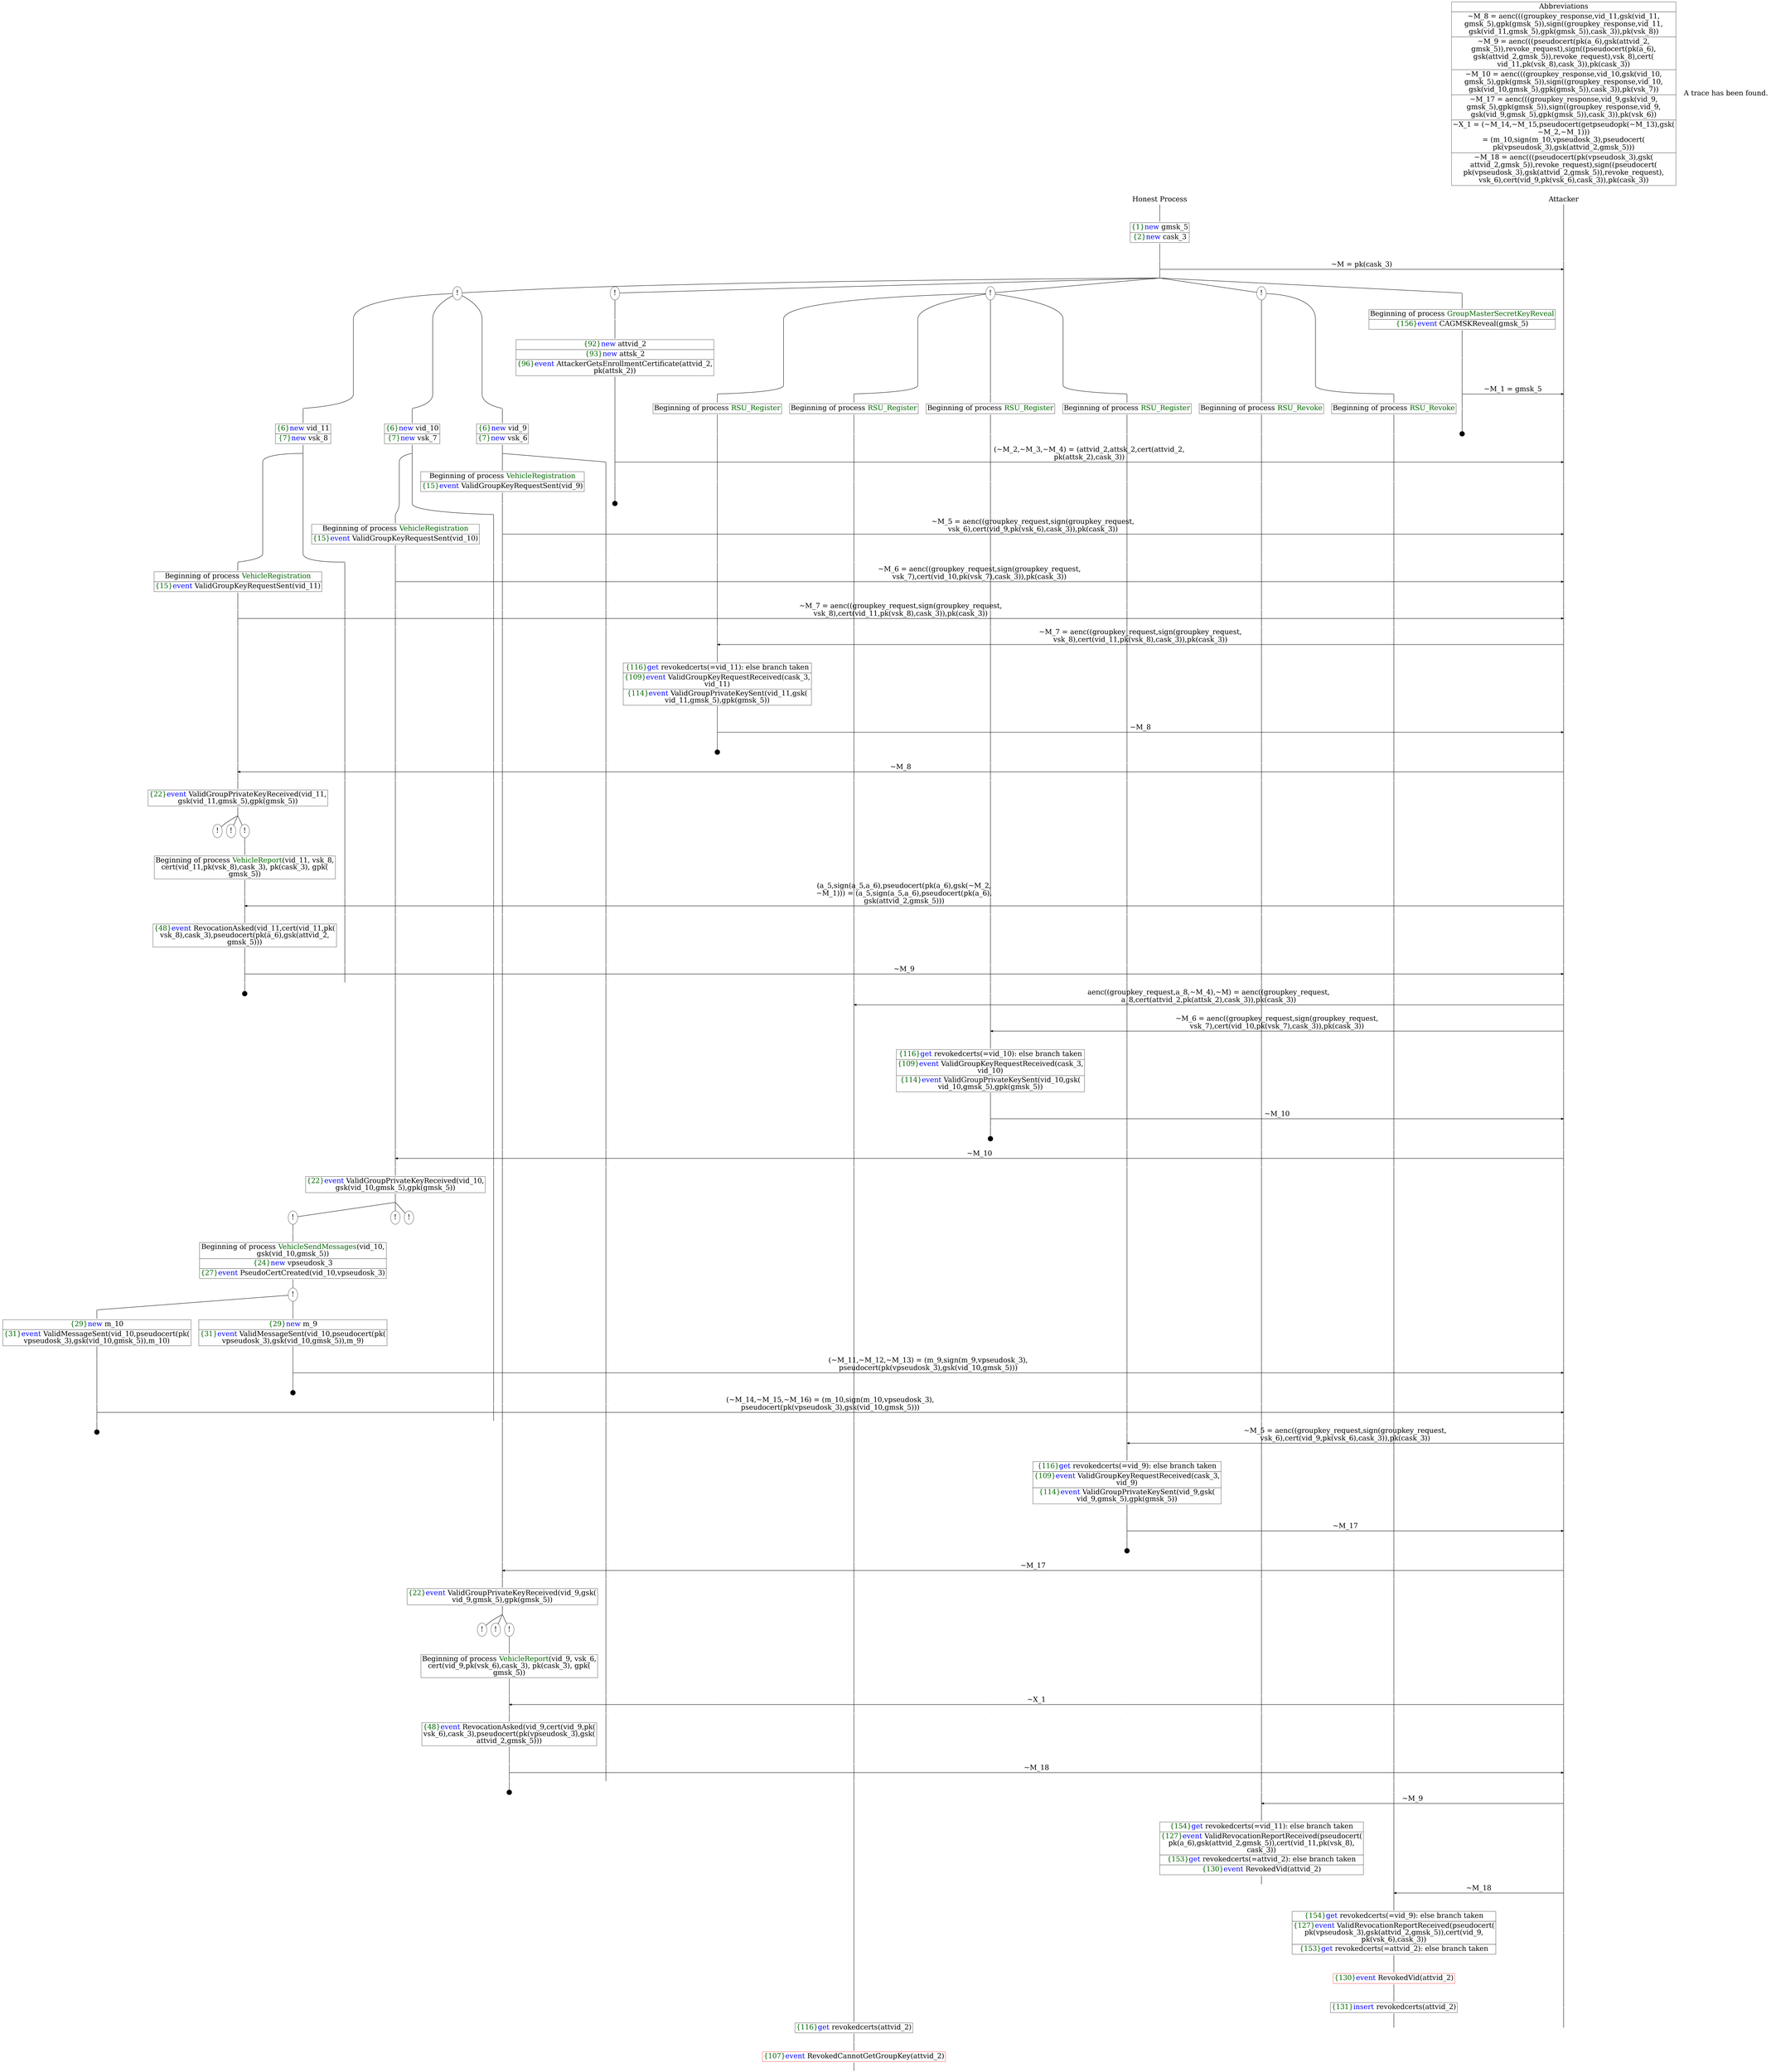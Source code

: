 digraph {
graph [ordering = out]
edge [arrowhead = none, penwidth = 1.6, fontsize = 30]
node [shape = point, width = 0, height = 0, fontsize = 30]
Trace<br/>
[label = <A trace has been found.<br/>
>, shape = plaintext]
P0__0 [label = "Honest Process", shape = plaintext]
P__0 [label = "Attacker", shape = plaintext]
Trace -> P0__0 [label = "", style = invisible, weight = 100]{rank = same; P0__0 P__0}
P0__0 -> P0__1 [label = <>, weight = 100]
P0__1 -> P0__2 [label = <>, weight = 100]
P0__2 [shape = plaintext, label = <<TABLE BORDER="0" CELLBORDER="1" CELLSPACING="0" CELLPADDING="4"> <TR><TD><FONT COLOR="darkgreen">{1}</FONT><FONT COLOR="blue">new </FONT>gmsk_5</TD></TR><TR><TD><FONT COLOR="darkgreen">{2}</FONT><FONT COLOR="blue">new </FONT>cask_3</TD></TR></TABLE>>]
P0__2 -> P0__3 [label = <>, weight = 100]
P0__3 -> P0__4 [label = <>, weight = 100]
P__0 -> P__1 [label = <>, weight = 100]
{rank = same; P__1 P0__4}
P0__4 -> P0__5 [label = <>, weight = 100]
P__1 -> P__2 [label = <>, weight = 100]
{rank = same; P__2 P0__5}
P0__5 -> P__2 [label = <~M = pk(cask_3)>, arrowhead = normal]
P0__5 -> P0__6 [label = <>, weight = 100]
P__2 -> P__3 [label = <>, weight = 100]
{rank = same; P__3 P0__6}
/*RPar */
P0__6 -> P0_4__6 [label = <>]
P0__6 -> P0_3__6 [label = <>]
P0__6 -> P0_2__6 [label = <>]
P0__6 -> P0_1__6 [label = <>]
P0__6 -> P0_0__6 [label = <>]
P0__6 [label = "", fixedsize = false, width = 0, height = 0, shape = none]
{rank = same; P0_0__6 P0_1__6 P0_2__6 P0_3__6 P0_4__6}
P0_0__6 -> P0_0__7 [label = <>, weight = 100]
P0_0__7 [shape = plaintext, label = <<TABLE BORDER="0" CELLBORDER="1" CELLSPACING="0" CELLPADDING="4"> <TR><TD>Beginning of process <FONT COLOR="darkgreen">GroupMasterSecretKeyReveal</FONT><br/>
</TD></TR><TR><TD><FONT COLOR="darkgreen">{156}</FONT><FONT COLOR="blue">event</FONT> CAGMSKReveal(gmsk_5)</TD></TR></TABLE>>]
P0_0__7 -> P0_0__8 [label = <>, weight = 100]
P0_0__8 -> P0_0__9 [label = <>, weight = 100]
P__3 -> P__4 [label = <>, weight = 100]
{rank = same; P__4 P0_0__9}
P0_0__9 -> P0_0__10 [label = <>, weight = 100]
P__4 -> P__5 [label = <>, weight = 100]
{rank = same; P__5 P0_0__10}
P0_0__10 -> P__5 [label = <~M_1 = gmsk_5>, arrowhead = normal]
P0_0__10 -> P0_0__11 [label = <>, weight = 100]
P__5 -> P__6 [label = <>, weight = 100]
{rank = same; P__6 P0_0__11}
P0_0__12 [label = "", width = 0.3, height = 0.3]
P0_0__11 -> P0_0__12 [label = <>, weight = 100]
P0_1__6 [label = "!", shape = ellipse]
{rank = same; P0_1_1__6 P0_1_0__6}
P0_1_1__6 [label = "", fixedsize = false, width = 0, height = 0, shape = none]
P0_1__6 -> P0_1_1__6 [label = <>]
P0_1_0__6 [label = "", fixedsize = false, width = 0, height = 0, shape = none]
P0_1__6 -> P0_1_0__6 [label = <>]
P0_1_0__6 -> P0_1_0__7 [label = <>, weight = 100]
P0_1_0__7 [shape = plaintext, label = <<TABLE BORDER="0" CELLBORDER="1" CELLSPACING="0" CELLPADDING="4"> <TR><TD>Beginning of process <FONT COLOR="darkgreen">RSU_Revoke</FONT></TD></TR></TABLE>>]
P0_1_0__7 -> P0_1_0__8 [label = <>, weight = 100]
P0_1_1__6 -> P0_1_1__7 [label = <>, weight = 100]
P0_1_1__7 [shape = plaintext, label = <<TABLE BORDER="0" CELLBORDER="1" CELLSPACING="0" CELLPADDING="4"> <TR><TD>Beginning of process <FONT COLOR="darkgreen">RSU_Revoke</FONT></TD></TR></TABLE>>]
P0_1_1__7 -> P0_1_1__8 [label = <>, weight = 100]
P0_2__6 [label = "!", shape = ellipse]
{rank = same; P0_2_3__6 P0_2_2__6 P0_2_1__6 P0_2_0__6}
P0_2_3__6 [label = "", fixedsize = false, width = 0, height = 0, shape = none]
P0_2__6 -> P0_2_3__6 [label = <>]
P0_2_2__6 [label = "", fixedsize = false, width = 0, height = 0, shape = none]
P0_2__6 -> P0_2_2__6 [label = <>]
P0_2_1__6 [label = "", fixedsize = false, width = 0, height = 0, shape = none]
P0_2__6 -> P0_2_1__6 [label = <>]
P0_2_0__6 [label = "", fixedsize = false, width = 0, height = 0, shape = none]
P0_2__6 -> P0_2_0__6 [label = <>]
P0_2_0__6 -> P0_2_0__7 [label = <>, weight = 100]
P0_2_0__7 [shape = plaintext, label = <<TABLE BORDER="0" CELLBORDER="1" CELLSPACING="0" CELLPADDING="4"> <TR><TD>Beginning of process <FONT COLOR="darkgreen">RSU_Register</FONT></TD></TR></TABLE>>]
P0_2_0__7 -> P0_2_0__8 [label = <>, weight = 100]
P0_2_1__6 -> P0_2_1__7 [label = <>, weight = 100]
P0_2_1__7 [shape = plaintext, label = <<TABLE BORDER="0" CELLBORDER="1" CELLSPACING="0" CELLPADDING="4"> <TR><TD>Beginning of process <FONT COLOR="darkgreen">RSU_Register</FONT></TD></TR></TABLE>>]
P0_2_1__7 -> P0_2_1__8 [label = <>, weight = 100]
P0_2_2__6 -> P0_2_2__7 [label = <>, weight = 100]
P0_2_2__7 [shape = plaintext, label = <<TABLE BORDER="0" CELLBORDER="1" CELLSPACING="0" CELLPADDING="4"> <TR><TD>Beginning of process <FONT COLOR="darkgreen">RSU_Register</FONT></TD></TR></TABLE>>]
P0_2_2__7 -> P0_2_2__8 [label = <>, weight = 100]
P0_2_3__6 -> P0_2_3__7 [label = <>, weight = 100]
P0_2_3__7 [shape = plaintext, label = <<TABLE BORDER="0" CELLBORDER="1" CELLSPACING="0" CELLPADDING="4"> <TR><TD>Beginning of process <FONT COLOR="darkgreen">RSU_Register</FONT></TD></TR></TABLE>>]
P0_2_3__7 -> P0_2_3__8 [label = <>, weight = 100]
P0_3__6 [label = "!", shape = ellipse]
P0_3_0__6 [label = "", fixedsize = false, width = 0, height = 0, shape = none]
P0_3__6 -> P0_3_0__6 [label = <>, weight = 100]
P0_3_0__6 -> P0_3_0__7 [label = <>, weight = 100]
P0_3_0__7 [shape = plaintext, label = <<TABLE BORDER="0" CELLBORDER="1" CELLSPACING="0" CELLPADDING="4"> <TR><TD><FONT COLOR="darkgreen">{92}</FONT><FONT COLOR="blue">new </FONT>attvid_2</TD></TR><TR><TD><FONT COLOR="darkgreen">{93}</FONT><FONT COLOR="blue">new </FONT>attsk_2</TD></TR><TR><TD><FONT COLOR="darkgreen">{96}</FONT><FONT COLOR="blue">event</FONT> AttackerGetsEnrollmentCertificate(attvid_2,<br/>
pk(attsk_2))</TD></TR></TABLE>>]
P0_3_0__7 -> P0_3_0__8 [label = <>, weight = 100]
P0_3_0__8 -> P0_3_0__9 [label = <>, weight = 100]
P0_2_3__8 -> P0_2_3__9 [label = <>, weight = 100]
P0_2_2__8 -> P0_2_2__9 [label = <>, weight = 100]
P0_2_1__8 -> P0_2_1__9 [label = <>, weight = 100]
P0_2_0__8 -> P0_2_0__9 [label = <>, weight = 100]
P0_1_1__8 -> P0_1_1__9 [label = <>, weight = 100]
P0_1_0__8 -> P0_1_0__9 [label = <>, weight = 100]
P0_0__13 [label = "", style = invisible]
P0_0__12 -> P0_0__13 [label = <>, weight = 100, style = invisible]
P__6 -> P__7 [label = <>, weight = 100]
{rank = same; P__7 P0_0__13 P0_1_0__9 P0_1_1__9 P0_2_0__9 P0_2_1__9 P0_2_2__9 P0_2_3__9 P0_3_0__9}
P0_3_0__9 -> P0_3_0__10 [label = <>, weight = 100]
P__7 -> P__8 [label = <>, weight = 100]
{rank = same; P__8 P0_3_0__10}
P0_3_0__10 -> P__8 [label = <(~M_2,~M_3,~M_4) = (attvid_2,attsk_2,cert(attvid_2,<br/>
pk(attsk_2),cask_3))>, arrowhead = normal]
P0_3_0__10 -> P0_3_0__11 [label = <>, weight = 100]
P0_2_3__9 -> P0_2_3__10 [label = <>, weight = 100]
P0_2_2__9 -> P0_2_2__10 [label = <>, weight = 100]
P0_2_1__9 -> P0_2_1__10 [label = <>, weight = 100]
P0_2_0__9 -> P0_2_0__10 [label = <>, weight = 100]
P0_1_1__9 -> P0_1_1__10 [label = <>, weight = 100]
P0_1_0__9 -> P0_1_0__10 [label = <>, weight = 100]
P0_0__14 [label = "", style = invisible]
P0_0__13 -> P0_0__14 [label = <>, weight = 100, style = invisible]
P__8 -> P__9 [label = <>, weight = 100]
{rank = same; P__9 P0_0__14 P0_1_0__10 P0_1_1__10 P0_2_0__10 P0_2_1__10 P0_2_2__10 P0_2_3__10 P0_3_0__11}
P0_3_0__12 [label = "", width = 0.3, height = 0.3]
P0_3_0__11 -> P0_3_0__12 [label = <>, weight = 100]
P0_4__6 [label = "!", shape = ellipse]
{rank = same; P0_4_2__6 P0_4_1__6 P0_4_0__6}
P0_4_2__6 [label = "", fixedsize = false, width = 0, height = 0, shape = none]
P0_4__6 -> P0_4_2__6 [label = <>]
P0_4_1__6 [label = "", fixedsize = false, width = 0, height = 0, shape = none]
P0_4__6 -> P0_4_1__6 [label = <>]
P0_4_0__6 [label = "", fixedsize = false, width = 0, height = 0, shape = none]
P0_4__6 -> P0_4_0__6 [label = <>]
P0_4_0__6 -> P0_4_0__7 [label = <>, weight = 100]
P0_4_0__7 [shape = plaintext, label = <<TABLE BORDER="0" CELLBORDER="1" CELLSPACING="0" CELLPADDING="4"> <TR><TD><FONT COLOR="darkgreen">{6}</FONT><FONT COLOR="blue">new </FONT>vid_9</TD></TR><TR><TD><FONT COLOR="darkgreen">{7}</FONT><FONT COLOR="blue">new </FONT>vsk_6</TD></TR></TABLE>>]
P0_4_0__7 -> P0_4_0__8 [label = <>, weight = 100]
/*RPar */
P0_4_0__8 -> P0_4_0_1__8 [label = <>]
P0_4_0__8 -> P0_4_0_0__8 [label = <>]
P0_4_0__8 [label = "", fixedsize = false, width = 0, height = 0, shape = none]
{rank = same; P0_4_0_0__8 P0_4_0_1__8}
P0_4_0_1__8 -> P0_4_0_1__9 [label = <>, weight = 100]
P0_4_0_1__9 [shape = plaintext, label = <<TABLE BORDER="0" CELLBORDER="1" CELLSPACING="0" CELLPADDING="4"> <TR><TD>Beginning of process <FONT COLOR="darkgreen">VehicleRegistration</FONT></TD></TR><TR><TD><FONT COLOR="darkgreen">{15}</FONT><FONT COLOR="blue">event</FONT> ValidGroupKeyRequestSent(vid_9)</TD></TR></TABLE>>]
P0_4_0_1__9 -> P0_4_0_1__10 [label = <>, weight = 100]
P0_4_0_1__10 -> P0_4_0_1__11 [label = <>, weight = 100]
P0_4_0_0__8 -> P0_4_0_0__9 [label = <>, weight = 100]
P0_3_0__13 [label = "", style = invisible]
P0_3_0__12 -> P0_3_0__13 [label = <>, weight = 100, style = invisible]
P0_2_3__10 -> P0_2_3__11 [label = <>, weight = 100]
P0_2_2__10 -> P0_2_2__11 [label = <>, weight = 100]
P0_2_1__10 -> P0_2_1__11 [label = <>, weight = 100]
P0_2_0__10 -> P0_2_0__11 [label = <>, weight = 100]
P0_1_1__10 -> P0_1_1__11 [label = <>, weight = 100]
P0_1_0__10 -> P0_1_0__11 [label = <>, weight = 100]
P0_0__15 [label = "", style = invisible]
P0_0__14 -> P0_0__15 [label = <>, weight = 100, style = invisible]
P__9 -> P__10 [label = <>, weight = 100]
{rank = same; P__10 P0_0__15 P0_1_0__11 P0_1_1__11 P0_2_0__11 P0_2_1__11 P0_2_2__11 P0_2_3__11 P0_3_0__13 P0_4_0_0__9 P0_4_0_1__11}
P0_4_0_1__11 -> P0_4_0_1__12 [label = <>, weight = 100]
P__10 -> P__11 [label = <>, weight = 100]
{rank = same; P__11 P0_4_0_1__12}
P0_4_0_1__12 -> P__11 [label = <~M_5 = aenc((groupkey_request,sign(groupkey_request,<br/>
vsk_6),cert(vid_9,pk(vsk_6),cask_3)),pk(cask_3))>, arrowhead = normal]
P0_4_0_1__12 -> P0_4_0_1__13 [label = <>, weight = 100]
P0_4_0_0__9 -> P0_4_0_0__10 [label = <>, weight = 100]
P0_3_0__14 [label = "", style = invisible]
P0_3_0__13 -> P0_3_0__14 [label = <>, weight = 100, style = invisible]
P0_2_3__11 -> P0_2_3__12 [label = <>, weight = 100]
P0_2_2__11 -> P0_2_2__12 [label = <>, weight = 100]
P0_2_1__11 -> P0_2_1__12 [label = <>, weight = 100]
P0_2_0__11 -> P0_2_0__12 [label = <>, weight = 100]
P0_1_1__11 -> P0_1_1__12 [label = <>, weight = 100]
P0_1_0__11 -> P0_1_0__12 [label = <>, weight = 100]
P0_0__16 [label = "", style = invisible]
P0_0__15 -> P0_0__16 [label = <>, weight = 100, style = invisible]
P__11 -> P__12 [label = <>, weight = 100]
{rank = same; P__12 P0_0__16 P0_1_0__12 P0_1_1__12 P0_2_0__12 P0_2_1__12 P0_2_2__12 P0_2_3__12 P0_3_0__14 P0_4_0_0__10 P0_4_0_1__13}
P0_4_1__6 -> P0_4_1__7 [label = <>, weight = 100]
P0_4_1__7 [shape = plaintext, label = <<TABLE BORDER="0" CELLBORDER="1" CELLSPACING="0" CELLPADDING="4"> <TR><TD><FONT COLOR="darkgreen">{6}</FONT><FONT COLOR="blue">new </FONT>vid_10</TD></TR><TR><TD><FONT COLOR="darkgreen">{7}</FONT><FONT COLOR="blue">new </FONT>vsk_7</TD></TR></TABLE>>]
P0_4_1__7 -> P0_4_1__8 [label = <>, weight = 100]
/*RPar */
P0_4_1__8 -> P0_4_1_1__8 [label = <>]
P0_4_1__8 -> P0_4_1_0__8 [label = <>]
P0_4_1__8 [label = "", fixedsize = false, width = 0, height = 0, shape = none]
{rank = same; P0_4_1_0__8 P0_4_1_1__8}
P0_4_1_1__8 -> P0_4_1_1__9 [label = <>, weight = 100]
P0_4_1_1__9 [shape = plaintext, label = <<TABLE BORDER="0" CELLBORDER="1" CELLSPACING="0" CELLPADDING="4"> <TR><TD>Beginning of process <FONT COLOR="darkgreen">VehicleRegistration</FONT></TD></TR><TR><TD><FONT COLOR="darkgreen">{15}</FONT><FONT COLOR="blue">event</FONT> ValidGroupKeyRequestSent(vid_10)</TD></TR></TABLE>>]
P0_4_1_1__9 -> P0_4_1_1__10 [label = <>, weight = 100]
P0_4_1_1__10 -> P0_4_1_1__11 [label = <>, weight = 100]
P0_4_1_0__8 -> P0_4_1_0__9 [label = <>, weight = 100]
P0_4_0_1__13 -> P0_4_0_1__14 [label = <>, weight = 100]
P0_4_0_0__10 -> P0_4_0_0__11 [label = <>, weight = 100]
P0_3_0__15 [label = "", style = invisible]
P0_3_0__14 -> P0_3_0__15 [label = <>, weight = 100, style = invisible]
P0_2_3__12 -> P0_2_3__13 [label = <>, weight = 100]
P0_2_2__12 -> P0_2_2__13 [label = <>, weight = 100]
P0_2_1__12 -> P0_2_1__13 [label = <>, weight = 100]
P0_2_0__12 -> P0_2_0__13 [label = <>, weight = 100]
P0_1_1__12 -> P0_1_1__13 [label = <>, weight = 100]
P0_1_0__12 -> P0_1_0__13 [label = <>, weight = 100]
P0_0__17 [label = "", style = invisible]
P0_0__16 -> P0_0__17 [label = <>, weight = 100, style = invisible]
P__12 -> P__13 [label = <>, weight = 100]
{rank = same; P__13 P0_0__17 P0_1_0__13 P0_1_1__13 P0_2_0__13 P0_2_1__13 P0_2_2__13 P0_2_3__13 P0_3_0__15 P0_4_0_0__11 P0_4_0_1__14 P0_4_1_0__9 P0_4_1_1__11}
P0_4_1_1__11 -> P0_4_1_1__12 [label = <>, weight = 100]
P__13 -> P__14 [label = <>, weight = 100]
{rank = same; P__14 P0_4_1_1__12}
P0_4_1_1__12 -> P__14 [label = <~M_6 = aenc((groupkey_request,sign(groupkey_request,<br/>
vsk_7),cert(vid_10,pk(vsk_7),cask_3)),pk(cask_3))>, arrowhead = normal]
P0_4_1_1__12 -> P0_4_1_1__13 [label = <>, weight = 100]
P0_4_1_0__9 -> P0_4_1_0__10 [label = <>, weight = 100]
P0_4_0_1__14 -> P0_4_0_1__15 [label = <>, weight = 100]
P0_4_0_0__11 -> P0_4_0_0__12 [label = <>, weight = 100]
P0_3_0__16 [label = "", style = invisible]
P0_3_0__15 -> P0_3_0__16 [label = <>, weight = 100, style = invisible]
P0_2_3__13 -> P0_2_3__14 [label = <>, weight = 100]
P0_2_2__13 -> P0_2_2__14 [label = <>, weight = 100]
P0_2_1__13 -> P0_2_1__14 [label = <>, weight = 100]
P0_2_0__13 -> P0_2_0__14 [label = <>, weight = 100]
P0_1_1__13 -> P0_1_1__14 [label = <>, weight = 100]
P0_1_0__13 -> P0_1_0__14 [label = <>, weight = 100]
P0_0__18 [label = "", style = invisible]
P0_0__17 -> P0_0__18 [label = <>, weight = 100, style = invisible]
P__14 -> P__15 [label = <>, weight = 100]
{rank = same; P__15 P0_0__18 P0_1_0__14 P0_1_1__14 P0_2_0__14 P0_2_1__14 P0_2_2__14 P0_2_3__14 P0_3_0__16 P0_4_0_0__12 P0_4_0_1__15 P0_4_1_0__10 P0_4_1_1__13}
P0_4_2__6 -> P0_4_2__7 [label = <>, weight = 100]
P0_4_2__7 [shape = plaintext, label = <<TABLE BORDER="0" CELLBORDER="1" CELLSPACING="0" CELLPADDING="4"> <TR><TD><FONT COLOR="darkgreen">{6}</FONT><FONT COLOR="blue">new </FONT>vid_11</TD></TR><TR><TD><FONT COLOR="darkgreen">{7}</FONT><FONT COLOR="blue">new </FONT>vsk_8</TD></TR></TABLE>>]
P0_4_2__7 -> P0_4_2__8 [label = <>, weight = 100]
/*RPar */
P0_4_2__8 -> P0_4_2_1__8 [label = <>]
P0_4_2__8 -> P0_4_2_0__8 [label = <>]
P0_4_2__8 [label = "", fixedsize = false, width = 0, height = 0, shape = none]
{rank = same; P0_4_2_0__8 P0_4_2_1__8}
P0_4_2_1__8 -> P0_4_2_1__9 [label = <>, weight = 100]
P0_4_2_1__9 [shape = plaintext, label = <<TABLE BORDER="0" CELLBORDER="1" CELLSPACING="0" CELLPADDING="4"> <TR><TD>Beginning of process <FONT COLOR="darkgreen">VehicleRegistration</FONT></TD></TR><TR><TD><FONT COLOR="darkgreen">{15}</FONT><FONT COLOR="blue">event</FONT> ValidGroupKeyRequestSent(vid_11)</TD></TR></TABLE>>]
P0_4_2_1__9 -> P0_4_2_1__10 [label = <>, weight = 100]
P0_4_2_1__10 -> P0_4_2_1__11 [label = <>, weight = 100]
P0_4_2_0__8 -> P0_4_2_0__9 [label = <>, weight = 100]
P0_4_1_1__13 -> P0_4_1_1__14 [label = <>, weight = 100]
P0_4_1_0__10 -> P0_4_1_0__11 [label = <>, weight = 100]
P0_4_0_1__15 -> P0_4_0_1__16 [label = <>, weight = 100]
P0_4_0_0__12 -> P0_4_0_0__13 [label = <>, weight = 100]
P0_3_0__17 [label = "", style = invisible]
P0_3_0__16 -> P0_3_0__17 [label = <>, weight = 100, style = invisible]
P0_2_3__14 -> P0_2_3__15 [label = <>, weight = 100]
P0_2_2__14 -> P0_2_2__15 [label = <>, weight = 100]
P0_2_1__14 -> P0_2_1__15 [label = <>, weight = 100]
P0_2_0__14 -> P0_2_0__15 [label = <>, weight = 100]
P0_1_1__14 -> P0_1_1__15 [label = <>, weight = 100]
P0_1_0__14 -> P0_1_0__15 [label = <>, weight = 100]
P0_0__19 [label = "", style = invisible]
P0_0__18 -> P0_0__19 [label = <>, weight = 100, style = invisible]
P__15 -> P__16 [label = <>, weight = 100]
{rank = same; P__16 P0_0__19 P0_1_0__15 P0_1_1__15 P0_2_0__15 P0_2_1__15 P0_2_2__15 P0_2_3__15 P0_3_0__17 P0_4_0_0__13 P0_4_0_1__16 P0_4_1_0__11 P0_4_1_1__14 P0_4_2_0__9 P0_4_2_1__11}
P0_4_2_1__11 -> P0_4_2_1__12 [label = <>, weight = 100]
P__16 -> P__17 [label = <>, weight = 100]
{rank = same; P__17 P0_4_2_1__12}
P0_4_2_1__12 -> P__17 [label = <~M_7 = aenc((groupkey_request,sign(groupkey_request,<br/>
vsk_8),cert(vid_11,pk(vsk_8),cask_3)),pk(cask_3))>, arrowhead = normal]
P0_4_2_1__12 -> P0_4_2_1__13 [label = <>, weight = 100]
P0_4_2_0__9 -> P0_4_2_0__10 [label = <>, weight = 100]
P0_4_1_1__14 -> P0_4_1_1__15 [label = <>, weight = 100]
P0_4_1_0__11 -> P0_4_1_0__12 [label = <>, weight = 100]
P0_4_0_1__16 -> P0_4_0_1__17 [label = <>, weight = 100]
P0_4_0_0__13 -> P0_4_0_0__14 [label = <>, weight = 100]
P0_3_0__18 [label = "", style = invisible]
P0_3_0__17 -> P0_3_0__18 [label = <>, weight = 100, style = invisible]
P0_2_3__15 -> P0_2_3__16 [label = <>, weight = 100]
P0_2_2__15 -> P0_2_2__16 [label = <>, weight = 100]
P0_2_1__15 -> P0_2_1__16 [label = <>, weight = 100]
P0_2_0__15 -> P0_2_0__16 [label = <>, weight = 100]
P0_1_1__15 -> P0_1_1__16 [label = <>, weight = 100]
P0_1_0__15 -> P0_1_0__16 [label = <>, weight = 100]
P0_0__20 [label = "", style = invisible]
P0_0__19 -> P0_0__20 [label = <>, weight = 100, style = invisible]
P__17 -> P__18 [label = <>, weight = 100]
{rank = same; P__18 P0_0__20 P0_1_0__16 P0_1_1__16 P0_2_0__16 P0_2_1__16 P0_2_2__16 P0_2_3__16 P0_3_0__18 P0_4_0_0__14 P0_4_0_1__17 P0_4_1_0__12 P0_4_1_1__15 P0_4_2_0__10 P0_4_2_1__13}
P0_2_3__16 -> P0_2_3__17 [label = <>, weight = 100]
P0_2_2__16 -> P0_2_2__17 [label = <>, weight = 100]
P0_2_1__16 -> P0_2_1__17 [label = <>, weight = 100]
P0_2_0__16 -> P0_2_0__17 [label = <>, weight = 100]
P0_1_1__16 -> P0_1_1__17 [label = <>, weight = 100]
P0_1_0__16 -> P0_1_0__17 [label = <>, weight = 100]
P0_0__21 [label = "", style = invisible]
P0_0__20 -> P0_0__21 [label = <>, weight = 100, style = invisible]
P__18 -> P__19 [label = <>, weight = 100]
{rank = same; P__19 P0_0__21 P0_1_0__17 P0_1_1__17 P0_2_0__17 P0_2_1__17 P0_2_2__17 P0_2_3__17}
P0_2_3__17 -> P0_2_3__18 [label = <>, weight = 100]
P__19 -> P__20 [label = <>, weight = 100]
{rank = same; P__20 P0_2_3__18}
P0_2_3__18 -> P__20 [label = <~M_7 = aenc((groupkey_request,sign(groupkey_request,<br/>
vsk_8),cert(vid_11,pk(vsk_8),cask_3)),pk(cask_3))>, dir = back, arrowhead = normal]
P0_2_3__18 -> P0_2_3__19 [label = <>, weight = 100]
P0_2_2__17 -> P0_2_2__18 [label = <>, weight = 100]
P0_2_1__17 -> P0_2_1__18 [label = <>, weight = 100]
P0_2_0__17 -> P0_2_0__18 [label = <>, weight = 100]
P0_1_1__17 -> P0_1_1__18 [label = <>, weight = 100]
P0_1_0__17 -> P0_1_0__18 [label = <>, weight = 100]
P0_0__22 [label = "", style = invisible]
P0_0__21 -> P0_0__22 [label = <>, weight = 100, style = invisible]
P__20 -> P__21 [label = <>, weight = 100]
{rank = same; P__21 P0_0__22 P0_1_0__18 P0_1_1__18 P0_2_0__18 P0_2_1__18 P0_2_2__18 P0_2_3__19}
P0_2_3__19 -> P0_2_3__20 [label = <>, weight = 100]
P0_2_3__20 [shape = plaintext, label = <<TABLE BORDER="0" CELLBORDER="1" CELLSPACING="0" CELLPADDING="4"> <TR><TD><FONT COLOR="darkgreen">{116}</FONT><FONT COLOR="blue">get</FONT> revokedcerts(=vid_11): else branch taken<br/>
</TD></TR><TR><TD><FONT COLOR="darkgreen">{109}</FONT><FONT COLOR="blue">event</FONT> ValidGroupKeyRequestReceived(cask_3,<br/>
vid_11)</TD></TR><TR><TD><FONT COLOR="darkgreen">{114}</FONT><FONT COLOR="blue">event</FONT> ValidGroupPrivateKeySent(vid_11,gsk(<br/>
vid_11,gmsk_5),gpk(gmsk_5))</TD></TR></TABLE>>]
P0_2_3__20 -> P0_2_3__21 [label = <>, weight = 100]
P__21 -> P__22 [label = <>, weight = 100]
{rank = same; P__22 P0_2_3__20}
P0_2_3__21 -> P0_2_3__22 [label = <>, weight = 100]
P0_2_2__18 -> P0_2_2__19 [label = <>, weight = 100]
P0_2_1__18 -> P0_2_1__19 [label = <>, weight = 100]
P0_2_0__18 -> P0_2_0__19 [label = <>, weight = 100]
P0_1_1__18 -> P0_1_1__19 [label = <>, weight = 100]
P0_1_0__18 -> P0_1_0__19 [label = <>, weight = 100]
P0_0__23 [label = "", style = invisible]
P0_0__22 -> P0_0__23 [label = <>, weight = 100, style = invisible]
P__22 -> P__23 [label = <>, weight = 100]
{rank = same; P__23 P0_0__23 P0_1_0__19 P0_1_1__19 P0_2_0__19 P0_2_1__19 P0_2_2__19 P0_2_3__22}
P0_2_3__22 -> P0_2_3__23 [label = <>, weight = 100]
P__23 -> P__24 [label = <>, weight = 100]
{rank = same; P__24 P0_2_3__23}
P0_2_3__23 -> P__24 [label = <~M_8>, arrowhead = normal]
P0_2_3__23 -> P0_2_3__24 [label = <>, weight = 100]
P0_2_2__19 -> P0_2_2__20 [label = <>, weight = 100]
P0_2_1__19 -> P0_2_1__20 [label = <>, weight = 100]
P0_2_0__19 -> P0_2_0__20 [label = <>, weight = 100]
P0_1_1__19 -> P0_1_1__20 [label = <>, weight = 100]
P0_1_0__19 -> P0_1_0__20 [label = <>, weight = 100]
P0_0__24 [label = "", style = invisible]
P0_0__23 -> P0_0__24 [label = <>, weight = 100, style = invisible]
P__24 -> P__25 [label = <>, weight = 100]
{rank = same; P__25 P0_0__24 P0_1_0__20 P0_1_1__20 P0_2_0__20 P0_2_1__20 P0_2_2__20 P0_2_3__24}
P0_2_3__25 [label = "", width = 0.3, height = 0.3]
P0_2_3__24 -> P0_2_3__25 [label = <>, weight = 100]
P0_4_2_1__13 -> P0_4_2_1__14 [label = <>, weight = 100]
P0_4_2_0__10 -> P0_4_2_0__11 [label = <>, weight = 100]
P0_4_1_1__15 -> P0_4_1_1__16 [label = <>, weight = 100]
P0_4_1_0__12 -> P0_4_1_0__13 [label = <>, weight = 100]
P0_4_0_1__17 -> P0_4_0_1__18 [label = <>, weight = 100]
P0_4_0_0__14 -> P0_4_0_0__15 [label = <>, weight = 100]
P0_3_0__19 [label = "", style = invisible]
P0_3_0__18 -> P0_3_0__19 [label = <>, weight = 100, style = invisible]
P0_2_3__26 [label = "", style = invisible]
P0_2_3__25 -> P0_2_3__26 [label = <>, weight = 100, style = invisible]
P0_2_2__20 -> P0_2_2__21 [label = <>, weight = 100]
P0_2_1__20 -> P0_2_1__21 [label = <>, weight = 100]
P0_2_0__20 -> P0_2_0__21 [label = <>, weight = 100]
P0_1_1__20 -> P0_1_1__21 [label = <>, weight = 100]
P0_1_0__20 -> P0_1_0__21 [label = <>, weight = 100]
P0_0__25 [label = "", style = invisible]
P0_0__24 -> P0_0__25 [label = <>, weight = 100, style = invisible]
P__25 -> P__26 [label = <>, weight = 100]
{rank = same; P__26 P0_0__25 P0_1_0__21 P0_1_1__21 P0_2_0__21 P0_2_1__21 P0_2_2__21 P0_2_3__26 P0_3_0__19 P0_4_0_0__15 P0_4_0_1__18 P0_4_1_0__13 P0_4_1_1__16 P0_4_2_0__11 P0_4_2_1__14}
P0_4_2_1__14 -> P0_4_2_1__15 [label = <>, weight = 100]
P__26 -> P__27 [label = <>, weight = 100]
{rank = same; P__27 P0_4_2_1__15}
P0_4_2_1__15 -> P__27 [label = <~M_8>, dir = back, arrowhead = normal]
P0_4_2_1__15 -> P0_4_2_1__16 [label = <>, weight = 100]
P0_4_2_0__11 -> P0_4_2_0__12 [label = <>, weight = 100]
P0_4_1_1__16 -> P0_4_1_1__17 [label = <>, weight = 100]
P0_4_1_0__13 -> P0_4_1_0__14 [label = <>, weight = 100]
P0_4_0_1__18 -> P0_4_0_1__19 [label = <>, weight = 100]
P0_4_0_0__15 -> P0_4_0_0__16 [label = <>, weight = 100]
P0_3_0__20 [label = "", style = invisible]
P0_3_0__19 -> P0_3_0__20 [label = <>, weight = 100, style = invisible]
P0_2_3__27 [label = "", style = invisible]
P0_2_3__26 -> P0_2_3__27 [label = <>, weight = 100, style = invisible]
P0_2_2__21 -> P0_2_2__22 [label = <>, weight = 100]
P0_2_1__21 -> P0_2_1__22 [label = <>, weight = 100]
P0_2_0__21 -> P0_2_0__22 [label = <>, weight = 100]
P0_1_1__21 -> P0_1_1__22 [label = <>, weight = 100]
P0_1_0__21 -> P0_1_0__22 [label = <>, weight = 100]
P0_0__26 [label = "", style = invisible]
P0_0__25 -> P0_0__26 [label = <>, weight = 100, style = invisible]
P__27 -> P__28 [label = <>, weight = 100]
{rank = same; P__28 P0_0__26 P0_1_0__22 P0_1_1__22 P0_2_0__22 P0_2_1__22 P0_2_2__22 P0_2_3__27 P0_3_0__20 P0_4_0_0__16 P0_4_0_1__19 P0_4_1_0__14 P0_4_1_1__17 P0_4_2_0__12 P0_4_2_1__16}
P0_4_2_1__16 -> P0_4_2_1__17 [label = <>, weight = 100]
P0_4_2_1__17 [shape = plaintext, label = <<TABLE BORDER="0" CELLBORDER="1" CELLSPACING="0" CELLPADDING="4"> <TR><TD><FONT COLOR="darkgreen">{22}</FONT><FONT COLOR="blue">event</FONT> ValidGroupPrivateKeyReceived(vid_11,<br/>
gsk(vid_11,gmsk_5),gpk(gmsk_5))</TD></TR></TABLE>>]
P0_4_2_1__17 -> P0_4_2_1__18 [label = <>, weight = 100]
/*RPar */
P0_4_2_1__18 -> P0_4_2_1_2__18 [label = <>]
P0_4_2_1__18 -> P0_4_2_1_1__18 [label = <>]
P0_4_2_1__18 -> P0_4_2_1_0__18 [label = <>]
P0_4_2_1__18 [label = "", fixedsize = false, width = 0, height = 0, shape = none]
{rank = same; P0_4_2_1_0__18 P0_4_2_1_1__18 P0_4_2_1_2__18}
P0_4_2_1_0__18 [label = "!", shape = ellipse]
P0_4_2_1_0_0__18 [label = "", fixedsize = false, width = 0, height = 0, shape = none]
P0_4_2_1_0__18 -> P0_4_2_1_0_0__18 [label = <>, weight = 100]
P0_4_2_1_0_0__18 -> P0_4_2_1_0_0__19 [label = <>, weight = 100]
P0_4_2_1_0_0__19 [shape = plaintext, label = <<TABLE BORDER="0" CELLBORDER="1" CELLSPACING="0" CELLPADDING="4"> <TR><TD>Beginning of process <FONT COLOR="darkgreen">VehicleReport</FONT>(vid_11, vsk_8,<br/>
cert(vid_11,pk(vsk_8),cask_3), pk(cask_3), gpk(<br/>
gmsk_5))</TD></TR></TABLE>>]
P0_4_2_1_0_0__19 -> P0_4_2_1_0_0__20 [label = <>, weight = 100]
P0_4_2_1_1__18 [label = "!", shape = ellipse]
P0_4_2_1_2__18 [label = "!", shape = ellipse]
P0_4_2_1_0_0__20 -> P0_4_2_1_0_0__21 [label = <>, weight = 100]
P0_4_2_0__12 -> P0_4_2_0__13 [label = <>, weight = 100]
P0_4_1_1__17 -> P0_4_1_1__18 [label = <>, weight = 100]
P0_4_1_0__14 -> P0_4_1_0__15 [label = <>, weight = 100]
P0_4_0_1__19 -> P0_4_0_1__20 [label = <>, weight = 100]
P0_4_0_0__16 -> P0_4_0_0__17 [label = <>, weight = 100]
P0_3_0__21 [label = "", style = invisible]
P0_3_0__20 -> P0_3_0__21 [label = <>, weight = 100, style = invisible]
P0_2_3__28 [label = "", style = invisible]
P0_2_3__27 -> P0_2_3__28 [label = <>, weight = 100, style = invisible]
P0_2_2__22 -> P0_2_2__23 [label = <>, weight = 100]
P0_2_1__22 -> P0_2_1__23 [label = <>, weight = 100]
P0_2_0__22 -> P0_2_0__23 [label = <>, weight = 100]
P0_1_1__22 -> P0_1_1__23 [label = <>, weight = 100]
P0_1_0__22 -> P0_1_0__23 [label = <>, weight = 100]
P0_0__27 [label = "", style = invisible]
P0_0__26 -> P0_0__27 [label = <>, weight = 100, style = invisible]
P__28 -> P__29 [label = <>, weight = 100]
{rank = same; P__29 P0_0__27 P0_1_0__23 P0_1_1__23 P0_2_0__23 P0_2_1__23 P0_2_2__23 P0_2_3__28 P0_3_0__21 P0_4_0_0__17 P0_4_0_1__20 P0_4_1_0__15 P0_4_1_1__18 P0_4_2_0__13 P0_4_2_1_0_0__21}
P0_4_2_1_0_0__21 -> P0_4_2_1_0_0__22 [label = <>, weight = 100]
P__29 -> P__30 [label = <>, weight = 100]
{rank = same; P__30 P0_4_2_1_0_0__22}
P0_4_2_1_0_0__22 -> P__30 [label = <(a_5,sign(a_5,a_6),pseudocert(pk(a_6),gsk(~M_2,<br/>
~M_1))) = (a_5,sign(a_5,a_6),pseudocert(pk(a_6),<br/>
gsk(attvid_2,gmsk_5)))>, dir = back, arrowhead = normal]
P0_4_2_1_0_0__22 -> P0_4_2_1_0_0__23 [label = <>, weight = 100]
P0_4_2_0__13 -> P0_4_2_0__14 [label = <>, weight = 100]
P0_4_1_1__18 -> P0_4_1_1__19 [label = <>, weight = 100]
P0_4_1_0__15 -> P0_4_1_0__16 [label = <>, weight = 100]
P0_4_0_1__20 -> P0_4_0_1__21 [label = <>, weight = 100]
P0_4_0_0__17 -> P0_4_0_0__18 [label = <>, weight = 100]
P0_3_0__22 [label = "", style = invisible]
P0_3_0__21 -> P0_3_0__22 [label = <>, weight = 100, style = invisible]
P0_2_3__29 [label = "", style = invisible]
P0_2_3__28 -> P0_2_3__29 [label = <>, weight = 100, style = invisible]
P0_2_2__23 -> P0_2_2__24 [label = <>, weight = 100]
P0_2_1__23 -> P0_2_1__24 [label = <>, weight = 100]
P0_2_0__23 -> P0_2_0__24 [label = <>, weight = 100]
P0_1_1__23 -> P0_1_1__24 [label = <>, weight = 100]
P0_1_0__23 -> P0_1_0__24 [label = <>, weight = 100]
P0_0__28 [label = "", style = invisible]
P0_0__27 -> P0_0__28 [label = <>, weight = 100, style = invisible]
P__30 -> P__31 [label = <>, weight = 100]
{rank = same; P__31 P0_0__28 P0_1_0__24 P0_1_1__24 P0_2_0__24 P0_2_1__24 P0_2_2__24 P0_2_3__29 P0_3_0__22 P0_4_0_0__18 P0_4_0_1__21 P0_4_1_0__16 P0_4_1_1__19 P0_4_2_0__14 P0_4_2_1_0_0__23}
P0_4_2_1_0_0__23 -> P0_4_2_1_0_0__24 [label = <>, weight = 100]
P0_4_2_1_0_0__24 [shape = plaintext, label = <<TABLE BORDER="0" CELLBORDER="1" CELLSPACING="0" CELLPADDING="4"> <TR><TD><FONT COLOR="darkgreen">{48}</FONT><FONT COLOR="blue">event</FONT> RevocationAsked(vid_11,cert(vid_11,pk(<br/>
vsk_8),cask_3),pseudocert(pk(a_6),gsk(attvid_2,<br/>
gmsk_5)))</TD></TR></TABLE>>]
P0_4_2_1_0_0__24 -> P0_4_2_1_0_0__25 [label = <>, weight = 100]
P0_4_2_1_0_0__25 -> P0_4_2_1_0_0__26 [label = <>, weight = 100]
P0_4_2_0__14 -> P0_4_2_0__15 [label = <>, weight = 100]
P0_4_1_1__19 -> P0_4_1_1__20 [label = <>, weight = 100]
P0_4_1_0__16 -> P0_4_1_0__17 [label = <>, weight = 100]
P0_4_0_1__21 -> P0_4_0_1__22 [label = <>, weight = 100]
P0_4_0_0__18 -> P0_4_0_0__19 [label = <>, weight = 100]
P0_3_0__23 [label = "", style = invisible]
P0_3_0__22 -> P0_3_0__23 [label = <>, weight = 100, style = invisible]
P0_2_3__30 [label = "", style = invisible]
P0_2_3__29 -> P0_2_3__30 [label = <>, weight = 100, style = invisible]
P0_2_2__24 -> P0_2_2__25 [label = <>, weight = 100]
P0_2_1__24 -> P0_2_1__25 [label = <>, weight = 100]
P0_2_0__24 -> P0_2_0__25 [label = <>, weight = 100]
P0_1_1__24 -> P0_1_1__25 [label = <>, weight = 100]
P0_1_0__24 -> P0_1_0__25 [label = <>, weight = 100]
P0_0__29 [label = "", style = invisible]
P0_0__28 -> P0_0__29 [label = <>, weight = 100, style = invisible]
P__31 -> P__32 [label = <>, weight = 100]
{rank = same; P__32 P0_0__29 P0_1_0__25 P0_1_1__25 P0_2_0__25 P0_2_1__25 P0_2_2__25 P0_2_3__30 P0_3_0__23 P0_4_0_0__19 P0_4_0_1__22 P0_4_1_0__17 P0_4_1_1__20 P0_4_2_0__15 P0_4_2_1_0_0__26}
P0_4_2_1_0_0__26 -> P0_4_2_1_0_0__27 [label = <>, weight = 100]
P__32 -> P__33 [label = <>, weight = 100]
{rank = same; P__33 P0_4_2_1_0_0__27}
P0_4_2_1_0_0__27 -> P__33 [label = <~M_9>, arrowhead = normal]
P0_4_2_1_0_0__27 -> P0_4_2_1_0_0__28 [label = <>, weight = 100]
P0_4_2_0__15 -> P0_4_2_0__16 [label = <>, weight = 100]
P0_4_1_1__20 -> P0_4_1_1__21 [label = <>, weight = 100]
P0_4_1_0__17 -> P0_4_1_0__18 [label = <>, weight = 100]
P0_4_0_1__22 -> P0_4_0_1__23 [label = <>, weight = 100]
P0_4_0_0__19 -> P0_4_0_0__20 [label = <>, weight = 100]
P0_3_0__24 [label = "", style = invisible]
P0_3_0__23 -> P0_3_0__24 [label = <>, weight = 100, style = invisible]
P0_2_3__31 [label = "", style = invisible]
P0_2_3__30 -> P0_2_3__31 [label = <>, weight = 100, style = invisible]
P0_2_2__25 -> P0_2_2__26 [label = <>, weight = 100]
P0_2_1__25 -> P0_2_1__26 [label = <>, weight = 100]
P0_2_0__25 -> P0_2_0__26 [label = <>, weight = 100]
P0_1_1__25 -> P0_1_1__26 [label = <>, weight = 100]
P0_1_0__25 -> P0_1_0__26 [label = <>, weight = 100]
P0_0__30 [label = "", style = invisible]
P0_0__29 -> P0_0__30 [label = <>, weight = 100, style = invisible]
P__33 -> P__34 [label = <>, weight = 100]
{rank = same; P__34 P0_0__30 P0_1_0__26 P0_1_1__26 P0_2_0__26 P0_2_1__26 P0_2_2__26 P0_2_3__31 P0_3_0__24 P0_4_0_0__20 P0_4_0_1__23 P0_4_1_0__18 P0_4_1_1__21 P0_4_2_0__16 P0_4_2_1_0_0__28}
P0_4_2_1_0_0__29 [label = "", width = 0.3, height = 0.3]
P0_4_2_1_0_0__28 -> P0_4_2_1_0_0__29 [label = <>, weight = 100]
P0_2_2__26 -> P0_2_2__27 [label = <>, weight = 100]
P0_2_1__26 -> P0_2_1__27 [label = <>, weight = 100]
P0_2_0__26 -> P0_2_0__27 [label = <>, weight = 100]
P0_1_1__26 -> P0_1_1__27 [label = <>, weight = 100]
P0_1_0__26 -> P0_1_0__27 [label = <>, weight = 100]
P0_0__31 [label = "", style = invisible]
P0_0__30 -> P0_0__31 [label = <>, weight = 100, style = invisible]
P__34 -> P__35 [label = <>, weight = 100]
{rank = same; P__35 P0_0__31 P0_1_0__27 P0_1_1__27 P0_2_0__27 P0_2_1__27 P0_2_2__27}
P0_2_2__27 -> P0_2_2__28 [label = <>, weight = 100]
P__35 -> P__36 [label = <>, weight = 100]
{rank = same; P__36 P0_2_2__28}
P0_2_2__28 -> P__36 [label = <aenc((groupkey_request,a_8,~M_4),~M) = aenc((groupkey_request,<br/>
a_8,cert(attvid_2,pk(attsk_2),cask_3)),pk(cask_3))>, dir = back, arrowhead = normal]
P0_2_2__28 -> P0_2_2__29 [label = <>, weight = 100]
P0_2_1__27 -> P0_2_1__28 [label = <>, weight = 100]
P0_2_0__27 -> P0_2_0__28 [label = <>, weight = 100]
P0_1_1__27 -> P0_1_1__28 [label = <>, weight = 100]
P0_1_0__27 -> P0_1_0__28 [label = <>, weight = 100]
P0_0__32 [label = "", style = invisible]
P0_0__31 -> P0_0__32 [label = <>, weight = 100, style = invisible]
P__36 -> P__37 [label = <>, weight = 100]
{rank = same; P__37 P0_0__32 P0_1_0__28 P0_1_1__28 P0_2_0__28 P0_2_1__28 P0_2_2__29}
P0_2_1__28 -> P0_2_1__29 [label = <>, weight = 100]
P0_2_0__28 -> P0_2_0__29 [label = <>, weight = 100]
P0_1_1__28 -> P0_1_1__29 [label = <>, weight = 100]
P0_1_0__28 -> P0_1_0__29 [label = <>, weight = 100]
P0_0__33 [label = "", style = invisible]
P0_0__32 -> P0_0__33 [label = <>, weight = 100, style = invisible]
P__37 -> P__38 [label = <>, weight = 100]
{rank = same; P__38 P0_0__33 P0_1_0__29 P0_1_1__29 P0_2_0__29 P0_2_1__29}
P0_2_1__29 -> P0_2_1__30 [label = <>, weight = 100]
P__38 -> P__39 [label = <>, weight = 100]
{rank = same; P__39 P0_2_1__30}
P0_2_1__30 -> P__39 [label = <~M_6 = aenc((groupkey_request,sign(groupkey_request,<br/>
vsk_7),cert(vid_10,pk(vsk_7),cask_3)),pk(cask_3))>, dir = back, arrowhead = normal]
P0_2_1__30 -> P0_2_1__31 [label = <>, weight = 100]
P0_2_0__29 -> P0_2_0__30 [label = <>, weight = 100]
P0_1_1__29 -> P0_1_1__30 [label = <>, weight = 100]
P0_1_0__29 -> P0_1_0__30 [label = <>, weight = 100]
P0_0__34 [label = "", style = invisible]
P0_0__33 -> P0_0__34 [label = <>, weight = 100, style = invisible]
P__39 -> P__40 [label = <>, weight = 100]
{rank = same; P__40 P0_0__34 P0_1_0__30 P0_1_1__30 P0_2_0__30 P0_2_1__31}
P0_2_1__31 -> P0_2_1__32 [label = <>, weight = 100]
P0_2_1__32 [shape = plaintext, label = <<TABLE BORDER="0" CELLBORDER="1" CELLSPACING="0" CELLPADDING="4"> <TR><TD><FONT COLOR="darkgreen">{116}</FONT><FONT COLOR="blue">get</FONT> revokedcerts(=vid_10): else branch taken<br/>
</TD></TR><TR><TD><FONT COLOR="darkgreen">{109}</FONT><FONT COLOR="blue">event</FONT> ValidGroupKeyRequestReceived(cask_3,<br/>
vid_10)</TD></TR><TR><TD><FONT COLOR="darkgreen">{114}</FONT><FONT COLOR="blue">event</FONT> ValidGroupPrivateKeySent(vid_10,gsk(<br/>
vid_10,gmsk_5),gpk(gmsk_5))</TD></TR></TABLE>>]
P0_2_1__32 -> P0_2_1__33 [label = <>, weight = 100]
P__40 -> P__41 [label = <>, weight = 100]
{rank = same; P__41 P0_2_1__32}
P0_2_1__33 -> P0_2_1__34 [label = <>, weight = 100]
P0_2_0__30 -> P0_2_0__31 [label = <>, weight = 100]
P0_1_1__30 -> P0_1_1__31 [label = <>, weight = 100]
P0_1_0__30 -> P0_1_0__31 [label = <>, weight = 100]
P0_0__35 [label = "", style = invisible]
P0_0__34 -> P0_0__35 [label = <>, weight = 100, style = invisible]
P__41 -> P__42 [label = <>, weight = 100]
{rank = same; P__42 P0_0__35 P0_1_0__31 P0_1_1__31 P0_2_0__31 P0_2_1__34}
P0_2_1__34 -> P0_2_1__35 [label = <>, weight = 100]
P__42 -> P__43 [label = <>, weight = 100]
{rank = same; P__43 P0_2_1__35}
P0_2_1__35 -> P__43 [label = <~M_10>, arrowhead = normal]
P0_2_1__35 -> P0_2_1__36 [label = <>, weight = 100]
P0_2_0__31 -> P0_2_0__32 [label = <>, weight = 100]
P0_1_1__31 -> P0_1_1__32 [label = <>, weight = 100]
P0_1_0__31 -> P0_1_0__32 [label = <>, weight = 100]
P0_0__36 [label = "", style = invisible]
P0_0__35 -> P0_0__36 [label = <>, weight = 100, style = invisible]
P__43 -> P__44 [label = <>, weight = 100]
{rank = same; P__44 P0_0__36 P0_1_0__32 P0_1_1__32 P0_2_0__32 P0_2_1__36}
P0_2_1__37 [label = "", width = 0.3, height = 0.3]
P0_2_1__36 -> P0_2_1__37 [label = <>, weight = 100]
P0_4_1_1__21 -> P0_4_1_1__22 [label = <>, weight = 100]
P0_4_1_0__18 -> P0_4_1_0__19 [label = <>, weight = 100]
P0_4_0_1__23 -> P0_4_0_1__24 [label = <>, weight = 100]
P0_4_0_0__20 -> P0_4_0_0__21 [label = <>, weight = 100]
P0_3_0__25 [label = "", style = invisible]
P0_3_0__24 -> P0_3_0__25 [label = <>, weight = 100, style = invisible]
P0_2_3__32 [label = "", style = invisible]
P0_2_3__31 -> P0_2_3__32 [label = <>, weight = 100, style = invisible]
P0_2_2__29 -> P0_2_2__30 [label = <>, weight = 100]
P0_2_1__38 [label = "", style = invisible]
P0_2_1__37 -> P0_2_1__38 [label = <>, weight = 100, style = invisible]
P0_2_0__32 -> P0_2_0__33 [label = <>, weight = 100]
P0_1_1__32 -> P0_1_1__33 [label = <>, weight = 100]
P0_1_0__32 -> P0_1_0__33 [label = <>, weight = 100]
P0_0__37 [label = "", style = invisible]
P0_0__36 -> P0_0__37 [label = <>, weight = 100, style = invisible]
P__44 -> P__45 [label = <>, weight = 100]
{rank = same; P__45 P0_0__37 P0_1_0__33 P0_1_1__33 P0_2_0__33 P0_2_1__38 P0_2_2__30 P0_2_3__32 P0_3_0__25 P0_4_0_0__21 P0_4_0_1__24 P0_4_1_0__19 P0_4_1_1__22}
P0_4_1_1__22 -> P0_4_1_1__23 [label = <>, weight = 100]
P__45 -> P__46 [label = <>, weight = 100]
{rank = same; P__46 P0_4_1_1__23}
P0_4_1_1__23 -> P__46 [label = <~M_10>, dir = back, arrowhead = normal]
P0_4_1_1__23 -> P0_4_1_1__24 [label = <>, weight = 100]
P0_4_1_0__19 -> P0_4_1_0__20 [label = <>, weight = 100]
P0_4_0_1__24 -> P0_4_0_1__25 [label = <>, weight = 100]
P0_4_0_0__21 -> P0_4_0_0__22 [label = <>, weight = 100]
P0_3_0__26 [label = "", style = invisible]
P0_3_0__25 -> P0_3_0__26 [label = <>, weight = 100, style = invisible]
P0_2_3__33 [label = "", style = invisible]
P0_2_3__32 -> P0_2_3__33 [label = <>, weight = 100, style = invisible]
P0_2_2__30 -> P0_2_2__31 [label = <>, weight = 100]
P0_2_1__39 [label = "", style = invisible]
P0_2_1__38 -> P0_2_1__39 [label = <>, weight = 100, style = invisible]
P0_2_0__33 -> P0_2_0__34 [label = <>, weight = 100]
P0_1_1__33 -> P0_1_1__34 [label = <>, weight = 100]
P0_1_0__33 -> P0_1_0__34 [label = <>, weight = 100]
P0_0__38 [label = "", style = invisible]
P0_0__37 -> P0_0__38 [label = <>, weight = 100, style = invisible]
P__46 -> P__47 [label = <>, weight = 100]
{rank = same; P__47 P0_0__38 P0_1_0__34 P0_1_1__34 P0_2_0__34 P0_2_1__39 P0_2_2__31 P0_2_3__33 P0_3_0__26 P0_4_0_0__22 P0_4_0_1__25 P0_4_1_0__20 P0_4_1_1__24}
P0_4_1_1__24 -> P0_4_1_1__25 [label = <>, weight = 100]
P0_4_1_1__25 [shape = plaintext, label = <<TABLE BORDER="0" CELLBORDER="1" CELLSPACING="0" CELLPADDING="4"> <TR><TD><FONT COLOR="darkgreen">{22}</FONT><FONT COLOR="blue">event</FONT> ValidGroupPrivateKeyReceived(vid_10,<br/>
gsk(vid_10,gmsk_5),gpk(gmsk_5))</TD></TR></TABLE>>]
P0_4_1_1__25 -> P0_4_1_1__26 [label = <>, weight = 100]
/*RPar */
P0_4_1_1__26 -> P0_4_1_1_2__26 [label = <>]
P0_4_1_1__26 -> P0_4_1_1_1__26 [label = <>]
P0_4_1_1__26 -> P0_4_1_1_0__26 [label = <>]
P0_4_1_1__26 [label = "", fixedsize = false, width = 0, height = 0, shape = none]
{rank = same; P0_4_1_1_0__26 P0_4_1_1_1__26 P0_4_1_1_2__26}
P0_4_1_1_0__26 [label = "!", shape = ellipse]
P0_4_1_1_1__26 [label = "!", shape = ellipse]
P0_4_1_1_2__26 [label = "!", shape = ellipse]
P0_4_1_1_2_0__26 [label = "", fixedsize = false, width = 0, height = 0, shape = none]
P0_4_1_1_2__26 -> P0_4_1_1_2_0__26 [label = <>, weight = 100]
P0_4_1_1_2_0__26 -> P0_4_1_1_2_0__27 [label = <>, weight = 100]
P0_4_1_1_2_0__27 [shape = plaintext, label = <<TABLE BORDER="0" CELLBORDER="1" CELLSPACING="0" CELLPADDING="4"> <TR><TD>Beginning of process <FONT COLOR="darkgreen">VehicleSendMessages</FONT>(vid_10,<br/>
gsk(vid_10,gmsk_5))</TD></TR><TR><TD><FONT COLOR="darkgreen">{24}</FONT><FONT COLOR="blue">new </FONT>vpseudosk_3</TD></TR><TR><TD><FONT COLOR="darkgreen">{27}</FONT><FONT COLOR="blue">event</FONT> PseudoCertCreated(vid_10,vpseudosk_3)<br/>
</TD></TR></TABLE>>]
P0_4_1_1_2_0__27 -> P0_4_1_1_2_0__28 [label = <>, weight = 100]
P0_4_1_1_2_0__28 [label = "!", shape = ellipse]
{rank = same; P0_4_1_1_2_0_1__28 P0_4_1_1_2_0_0__28}
P0_4_1_1_2_0_1__28 [label = "", fixedsize = false, width = 0, height = 0, shape = none]
P0_4_1_1_2_0__28 -> P0_4_1_1_2_0_1__28 [label = <>]
P0_4_1_1_2_0_0__28 [label = "", fixedsize = false, width = 0, height = 0, shape = none]
P0_4_1_1_2_0__28 -> P0_4_1_1_2_0_0__28 [label = <>]
P0_4_1_1_2_0_0__28 -> P0_4_1_1_2_0_0__29 [label = <>, weight = 100]
P0_4_1_1_2_0_0__29 [shape = plaintext, label = <<TABLE BORDER="0" CELLBORDER="1" CELLSPACING="0" CELLPADDING="4"> <TR><TD><FONT COLOR="darkgreen">{29}</FONT><FONT COLOR="blue">new </FONT>m_9</TD></TR><TR><TD><FONT COLOR="darkgreen">{31}</FONT><FONT COLOR="blue">event</FONT> ValidMessageSent(vid_10,pseudocert(pk(<br/>
vpseudosk_3),gsk(vid_10,gmsk_5)),m_9)</TD></TR></TABLE>>]
P0_4_1_1_2_0_0__29 -> P0_4_1_1_2_0_0__30 [label = <>, weight = 100]
P0_4_1_1_2_0_0__30 -> P0_4_1_1_2_0_0__31 [label = <>, weight = 100]
P0_4_1_1_1__27 [label = "", style = invisible]
P0_4_1_1_1__26 -> P0_4_1_1_1__27 [label = <>, weight = 100, style = invisible]
P0_4_1_1_0__27 [label = "", style = invisible]
P0_4_1_1_0__26 -> P0_4_1_1_0__27 [label = <>, weight = 100, style = invisible]
P0_4_1_0__20 -> P0_4_1_0__21 [label = <>, weight = 100]
P0_4_0_1__25 -> P0_4_0_1__26 [label = <>, weight = 100]
P0_4_0_0__22 -> P0_4_0_0__23 [label = <>, weight = 100]
P0_3_0__27 [label = "", style = invisible]
P0_3_0__26 -> P0_3_0__27 [label = <>, weight = 100, style = invisible]
P0_2_3__34 [label = "", style = invisible]
P0_2_3__33 -> P0_2_3__34 [label = <>, weight = 100, style = invisible]
P0_2_2__31 -> P0_2_2__32 [label = <>, weight = 100]
P0_2_1__40 [label = "", style = invisible]
P0_2_1__39 -> P0_2_1__40 [label = <>, weight = 100, style = invisible]
P0_2_0__34 -> P0_2_0__35 [label = <>, weight = 100]
P0_1_1__34 -> P0_1_1__35 [label = <>, weight = 100]
P0_1_0__34 -> P0_1_0__35 [label = <>, weight = 100]
P0_0__39 [label = "", style = invisible]
P0_0__38 -> P0_0__39 [label = <>, weight = 100, style = invisible]
P__47 -> P__48 [label = <>, weight = 100]
{rank = same; P__48 P0_0__39 P0_1_0__35 P0_1_1__35 P0_2_0__35 P0_2_1__40 P0_2_2__32 P0_2_3__34 P0_3_0__27 P0_4_0_0__23 P0_4_0_1__26 P0_4_1_0__21 P0_4_1_1_0__27 P0_4_1_1_1__27 P0_4_1_1_2_0_0__31}
P0_4_1_1_2_0_0__31 -> P0_4_1_1_2_0_0__32 [label = <>, weight = 100]
P__48 -> P__49 [label = <>, weight = 100]
{rank = same; P__49 P0_4_1_1_2_0_0__32}
P0_4_1_1_2_0_0__32 -> P__49 [label = <(~M_11,~M_12,~M_13) = (m_9,sign(m_9,vpseudosk_3),<br/>
pseudocert(pk(vpseudosk_3),gsk(vid_10,gmsk_5)))>, arrowhead = normal]
P0_4_1_1_2_0_0__32 -> P0_4_1_1_2_0_0__33 [label = <>, weight = 100]
P0_4_1_1_1__28 [label = "", style = invisible]
P0_4_1_1_1__27 -> P0_4_1_1_1__28 [label = <>, weight = 100, style = invisible]
P0_4_1_1_0__28 [label = "", style = invisible]
P0_4_1_1_0__27 -> P0_4_1_1_0__28 [label = <>, weight = 100, style = invisible]
P0_4_1_0__21 -> P0_4_1_0__22 [label = <>, weight = 100]
P0_4_0_1__26 -> P0_4_0_1__27 [label = <>, weight = 100]
P0_4_0_0__23 -> P0_4_0_0__24 [label = <>, weight = 100]
P0_3_0__28 [label = "", style = invisible]
P0_3_0__27 -> P0_3_0__28 [label = <>, weight = 100, style = invisible]
P0_2_3__35 [label = "", style = invisible]
P0_2_3__34 -> P0_2_3__35 [label = <>, weight = 100, style = invisible]
P0_2_2__32 -> P0_2_2__33 [label = <>, weight = 100]
P0_2_1__41 [label = "", style = invisible]
P0_2_1__40 -> P0_2_1__41 [label = <>, weight = 100, style = invisible]
P0_2_0__35 -> P0_2_0__36 [label = <>, weight = 100]
P0_1_1__35 -> P0_1_1__36 [label = <>, weight = 100]
P0_1_0__35 -> P0_1_0__36 [label = <>, weight = 100]
P0_0__40 [label = "", style = invisible]
P0_0__39 -> P0_0__40 [label = <>, weight = 100, style = invisible]
P__49 -> P__50 [label = <>, weight = 100]
{rank = same; P__50 P0_0__40 P0_1_0__36 P0_1_1__36 P0_2_0__36 P0_2_1__41 P0_2_2__33 P0_2_3__35 P0_3_0__28 P0_4_0_0__24 P0_4_0_1__27 P0_4_1_0__22 P0_4_1_1_0__28 P0_4_1_1_1__28 P0_4_1_1_2_0_0__33}
P0_4_1_1_2_0_0__34 [label = "", width = 0.3, height = 0.3]
P0_4_1_1_2_0_0__33 -> P0_4_1_1_2_0_0__34 [label = <>, weight = 100]
P0_4_1_1_2_0_1__28 -> P0_4_1_1_2_0_1__29 [label = <>, weight = 100]
P0_4_1_1_2_0_1__29 [shape = plaintext, label = <<TABLE BORDER="0" CELLBORDER="1" CELLSPACING="0" CELLPADDING="4"> <TR><TD><FONT COLOR="darkgreen">{29}</FONT><FONT COLOR="blue">new </FONT>m_10</TD></TR><TR><TD><FONT COLOR="darkgreen">{31}</FONT><FONT COLOR="blue">event</FONT> ValidMessageSent(vid_10,pseudocert(pk(<br/>
vpseudosk_3),gsk(vid_10,gmsk_5)),m_10)</TD></TR></TABLE>>]
P0_4_1_1_2_0_1__29 -> P0_4_1_1_2_0_1__30 [label = <>, weight = 100]
P0_4_1_1_2_0_1__30 -> P0_4_1_1_2_0_1__31 [label = <>, weight = 100]
P0_4_1_1_2_0_0__35 [label = "", style = invisible]
P0_4_1_1_2_0_0__34 -> P0_4_1_1_2_0_0__35 [label = <>, weight = 100, style = invisible]
P0_4_1_1_1__29 [label = "", style = invisible]
P0_4_1_1_1__28 -> P0_4_1_1_1__29 [label = <>, weight = 100, style = invisible]
P0_4_1_1_0__29 [label = "", style = invisible]
P0_4_1_1_0__28 -> P0_4_1_1_0__29 [label = <>, weight = 100, style = invisible]
P0_4_1_0__22 -> P0_4_1_0__23 [label = <>, weight = 100]
P0_4_0_1__27 -> P0_4_0_1__28 [label = <>, weight = 100]
P0_4_0_0__24 -> P0_4_0_0__25 [label = <>, weight = 100]
P0_3_0__29 [label = "", style = invisible]
P0_3_0__28 -> P0_3_0__29 [label = <>, weight = 100, style = invisible]
P0_2_3__36 [label = "", style = invisible]
P0_2_3__35 -> P0_2_3__36 [label = <>, weight = 100, style = invisible]
P0_2_2__33 -> P0_2_2__34 [label = <>, weight = 100]
P0_2_1__42 [label = "", style = invisible]
P0_2_1__41 -> P0_2_1__42 [label = <>, weight = 100, style = invisible]
P0_2_0__36 -> P0_2_0__37 [label = <>, weight = 100]
P0_1_1__36 -> P0_1_1__37 [label = <>, weight = 100]
P0_1_0__36 -> P0_1_0__37 [label = <>, weight = 100]
P0_0__41 [label = "", style = invisible]
P0_0__40 -> P0_0__41 [label = <>, weight = 100, style = invisible]
P__50 -> P__51 [label = <>, weight = 100]
{rank = same; P__51 P0_0__41 P0_1_0__37 P0_1_1__37 P0_2_0__37 P0_2_1__42 P0_2_2__34 P0_2_3__36 P0_3_0__29 P0_4_0_0__25 P0_4_0_1__28 P0_4_1_0__23 P0_4_1_1_0__29 P0_4_1_1_1__29 P0_4_1_1_2_0_0__35 P0_4_1_1_2_0_1__31}
P0_4_1_1_2_0_1__31 -> P0_4_1_1_2_0_1__32 [label = <>, weight = 100]
P__51 -> P__52 [label = <>, weight = 100]
{rank = same; P__52 P0_4_1_1_2_0_1__32}
P0_4_1_1_2_0_1__32 -> P__52 [label = <(~M_14,~M_15,~M_16) = (m_10,sign(m_10,vpseudosk_3),<br/>
pseudocert(pk(vpseudosk_3),gsk(vid_10,gmsk_5)))>, arrowhead = normal]
P0_4_1_1_2_0_1__32 -> P0_4_1_1_2_0_1__33 [label = <>, weight = 100]
P0_4_1_1_2_0_0__36 [label = "", style = invisible]
P0_4_1_1_2_0_0__35 -> P0_4_1_1_2_0_0__36 [label = <>, weight = 100, style = invisible]
P0_4_1_1_1__30 [label = "", style = invisible]
P0_4_1_1_1__29 -> P0_4_1_1_1__30 [label = <>, weight = 100, style = invisible]
P0_4_1_1_0__30 [label = "", style = invisible]
P0_4_1_1_0__29 -> P0_4_1_1_0__30 [label = <>, weight = 100, style = invisible]
P0_4_1_0__23 -> P0_4_1_0__24 [label = <>, weight = 100]
P0_4_0_1__28 -> P0_4_0_1__29 [label = <>, weight = 100]
P0_4_0_0__25 -> P0_4_0_0__26 [label = <>, weight = 100]
P0_3_0__30 [label = "", style = invisible]
P0_3_0__29 -> P0_3_0__30 [label = <>, weight = 100, style = invisible]
P0_2_3__37 [label = "", style = invisible]
P0_2_3__36 -> P0_2_3__37 [label = <>, weight = 100, style = invisible]
P0_2_2__34 -> P0_2_2__35 [label = <>, weight = 100]
P0_2_1__43 [label = "", style = invisible]
P0_2_1__42 -> P0_2_1__43 [label = <>, weight = 100, style = invisible]
P0_2_0__37 -> P0_2_0__38 [label = <>, weight = 100]
P0_1_1__37 -> P0_1_1__38 [label = <>, weight = 100]
P0_1_0__37 -> P0_1_0__38 [label = <>, weight = 100]
P0_0__42 [label = "", style = invisible]
P0_0__41 -> P0_0__42 [label = <>, weight = 100, style = invisible]
P__52 -> P__53 [label = <>, weight = 100]
{rank = same; P__53 P0_0__42 P0_1_0__38 P0_1_1__38 P0_2_0__38 P0_2_1__43 P0_2_2__35 P0_2_3__37 P0_3_0__30 P0_4_0_0__26 P0_4_0_1__29 P0_4_1_0__24 P0_4_1_1_0__30 P0_4_1_1_1__30 P0_4_1_1_2_0_0__36 P0_4_1_1_2_0_1__33}
P0_4_1_1_2_0_1__34 [label = "", width = 0.3, height = 0.3]
P0_4_1_1_2_0_1__33 -> P0_4_1_1_2_0_1__34 [label = <>, weight = 100]
P0_2_0__38 -> P0_2_0__39 [label = <>, weight = 100]
P0_1_1__38 -> P0_1_1__39 [label = <>, weight = 100]
P0_1_0__38 -> P0_1_0__39 [label = <>, weight = 100]
P0_0__43 [label = "", style = invisible]
P0_0__42 -> P0_0__43 [label = <>, weight = 100, style = invisible]
P__53 -> P__54 [label = <>, weight = 100]
{rank = same; P__54 P0_0__43 P0_1_0__39 P0_1_1__39 P0_2_0__39}
P0_2_0__39 -> P0_2_0__40 [label = <>, weight = 100]
P__54 -> P__55 [label = <>, weight = 100]
{rank = same; P__55 P0_2_0__40}
P0_2_0__40 -> P__55 [label = <~M_5 = aenc((groupkey_request,sign(groupkey_request,<br/>
vsk_6),cert(vid_9,pk(vsk_6),cask_3)),pk(cask_3))>, dir = back, arrowhead = normal]
P0_2_0__40 -> P0_2_0__41 [label = <>, weight = 100]
P0_1_1__39 -> P0_1_1__40 [label = <>, weight = 100]
P0_1_0__39 -> P0_1_0__40 [label = <>, weight = 100]
P0_0__44 [label = "", style = invisible]
P0_0__43 -> P0_0__44 [label = <>, weight = 100, style = invisible]
P__55 -> P__56 [label = <>, weight = 100]
{rank = same; P__56 P0_0__44 P0_1_0__40 P0_1_1__40 P0_2_0__41}
P0_2_0__41 -> P0_2_0__42 [label = <>, weight = 100]
P0_2_0__42 [shape = plaintext, label = <<TABLE BORDER="0" CELLBORDER="1" CELLSPACING="0" CELLPADDING="4"> <TR><TD><FONT COLOR="darkgreen">{116}</FONT><FONT COLOR="blue">get</FONT> revokedcerts(=vid_9): else branch taken<br/>
</TD></TR><TR><TD><FONT COLOR="darkgreen">{109}</FONT><FONT COLOR="blue">event</FONT> ValidGroupKeyRequestReceived(cask_3,<br/>
vid_9)</TD></TR><TR><TD><FONT COLOR="darkgreen">{114}</FONT><FONT COLOR="blue">event</FONT> ValidGroupPrivateKeySent(vid_9,gsk(<br/>
vid_9,gmsk_5),gpk(gmsk_5))</TD></TR></TABLE>>]
P0_2_0__42 -> P0_2_0__43 [label = <>, weight = 100]
P__56 -> P__57 [label = <>, weight = 100]
{rank = same; P__57 P0_2_0__42}
P0_2_0__43 -> P0_2_0__44 [label = <>, weight = 100]
P0_1_1__40 -> P0_1_1__41 [label = <>, weight = 100]
P0_1_0__40 -> P0_1_0__41 [label = <>, weight = 100]
P0_0__45 [label = "", style = invisible]
P0_0__44 -> P0_0__45 [label = <>, weight = 100, style = invisible]
P__57 -> P__58 [label = <>, weight = 100]
{rank = same; P__58 P0_0__45 P0_1_0__41 P0_1_1__41 P0_2_0__44}
P0_2_0__44 -> P0_2_0__45 [label = <>, weight = 100]
P__58 -> P__59 [label = <>, weight = 100]
{rank = same; P__59 P0_2_0__45}
P0_2_0__45 -> P__59 [label = <~M_17>, arrowhead = normal]
P0_2_0__45 -> P0_2_0__46 [label = <>, weight = 100]
P0_1_1__41 -> P0_1_1__42 [label = <>, weight = 100]
P0_1_0__41 -> P0_1_0__42 [label = <>, weight = 100]
P0_0__46 [label = "", style = invisible]
P0_0__45 -> P0_0__46 [label = <>, weight = 100, style = invisible]
P__59 -> P__60 [label = <>, weight = 100]
{rank = same; P__60 P0_0__46 P0_1_0__42 P0_1_1__42 P0_2_0__46}
P0_2_0__47 [label = "", width = 0.3, height = 0.3]
P0_2_0__46 -> P0_2_0__47 [label = <>, weight = 100]
P0_4_0_1__29 -> P0_4_0_1__30 [label = <>, weight = 100]
P0_4_0_0__26 -> P0_4_0_0__27 [label = <>, weight = 100]
P0_3_0__31 [label = "", style = invisible]
P0_3_0__30 -> P0_3_0__31 [label = <>, weight = 100, style = invisible]
P0_2_3__38 [label = "", style = invisible]
P0_2_3__37 -> P0_2_3__38 [label = <>, weight = 100, style = invisible]
P0_2_2__35 -> P0_2_2__36 [label = <>, weight = 100]
P0_2_1__44 [label = "", style = invisible]
P0_2_1__43 -> P0_2_1__44 [label = <>, weight = 100, style = invisible]
P0_2_0__48 [label = "", style = invisible]
P0_2_0__47 -> P0_2_0__48 [label = <>, weight = 100, style = invisible]
P0_1_1__42 -> P0_1_1__43 [label = <>, weight = 100]
P0_1_0__42 -> P0_1_0__43 [label = <>, weight = 100]
P0_0__47 [label = "", style = invisible]
P0_0__46 -> P0_0__47 [label = <>, weight = 100, style = invisible]
P__60 -> P__61 [label = <>, weight = 100]
{rank = same; P__61 P0_0__47 P0_1_0__43 P0_1_1__43 P0_2_0__48 P0_2_1__44 P0_2_2__36 P0_2_3__38 P0_3_0__31 P0_4_0_0__27 P0_4_0_1__30}
P0_4_0_1__30 -> P0_4_0_1__31 [label = <>, weight = 100]
P__61 -> P__62 [label = <>, weight = 100]
{rank = same; P__62 P0_4_0_1__31}
P0_4_0_1__31 -> P__62 [label = <~M_17>, dir = back, arrowhead = normal]
P0_4_0_1__31 -> P0_4_0_1__32 [label = <>, weight = 100]
P0_4_0_0__27 -> P0_4_0_0__28 [label = <>, weight = 100]
P0_3_0__32 [label = "", style = invisible]
P0_3_0__31 -> P0_3_0__32 [label = <>, weight = 100, style = invisible]
P0_2_3__39 [label = "", style = invisible]
P0_2_3__38 -> P0_2_3__39 [label = <>, weight = 100, style = invisible]
P0_2_2__36 -> P0_2_2__37 [label = <>, weight = 100]
P0_2_1__45 [label = "", style = invisible]
P0_2_1__44 -> P0_2_1__45 [label = <>, weight = 100, style = invisible]
P0_2_0__49 [label = "", style = invisible]
P0_2_0__48 -> P0_2_0__49 [label = <>, weight = 100, style = invisible]
P0_1_1__43 -> P0_1_1__44 [label = <>, weight = 100]
P0_1_0__43 -> P0_1_0__44 [label = <>, weight = 100]
P0_0__48 [label = "", style = invisible]
P0_0__47 -> P0_0__48 [label = <>, weight = 100, style = invisible]
P__62 -> P__63 [label = <>, weight = 100]
{rank = same; P__63 P0_0__48 P0_1_0__44 P0_1_1__44 P0_2_0__49 P0_2_1__45 P0_2_2__37 P0_2_3__39 P0_3_0__32 P0_4_0_0__28 P0_4_0_1__32}
P0_4_0_1__32 -> P0_4_0_1__33 [label = <>, weight = 100]
P0_4_0_1__33 [shape = plaintext, label = <<TABLE BORDER="0" CELLBORDER="1" CELLSPACING="0" CELLPADDING="4"> <TR><TD><FONT COLOR="darkgreen">{22}</FONT><FONT COLOR="blue">event</FONT> ValidGroupPrivateKeyReceived(vid_9,gsk(<br/>
vid_9,gmsk_5),gpk(gmsk_5))</TD></TR></TABLE>>]
P0_4_0_1__33 -> P0_4_0_1__34 [label = <>, weight = 100]
/*RPar */
P0_4_0_1__34 -> P0_4_0_1_2__34 [label = <>]
P0_4_0_1__34 -> P0_4_0_1_1__34 [label = <>]
P0_4_0_1__34 -> P0_4_0_1_0__34 [label = <>]
P0_4_0_1__34 [label = "", fixedsize = false, width = 0, height = 0, shape = none]
{rank = same; P0_4_0_1_0__34 P0_4_0_1_1__34 P0_4_0_1_2__34}
P0_4_0_1_0__34 [label = "!", shape = ellipse]
P0_4_0_1_0_0__34 [label = "", fixedsize = false, width = 0, height = 0, shape = none]
P0_4_0_1_0__34 -> P0_4_0_1_0_0__34 [label = <>, weight = 100]
P0_4_0_1_0_0__34 -> P0_4_0_1_0_0__35 [label = <>, weight = 100]
P0_4_0_1_0_0__35 [shape = plaintext, label = <<TABLE BORDER="0" CELLBORDER="1" CELLSPACING="0" CELLPADDING="4"> <TR><TD>Beginning of process <FONT COLOR="darkgreen">VehicleReport</FONT>(vid_9, vsk_6,<br/>
cert(vid_9,pk(vsk_6),cask_3), pk(cask_3), gpk(<br/>
gmsk_5))</TD></TR></TABLE>>]
P0_4_0_1_0_0__35 -> P0_4_0_1_0_0__36 [label = <>, weight = 100]
P0_4_0_1_1__34 [label = "!", shape = ellipse]
P0_4_0_1_2__34 [label = "!", shape = ellipse]
P0_4_0_1_0_0__36 -> P0_4_0_1_0_0__37 [label = <>, weight = 100]
P0_4_0_0__28 -> P0_4_0_0__29 [label = <>, weight = 100]
P0_3_0__33 [label = "", style = invisible]
P0_3_0__32 -> P0_3_0__33 [label = <>, weight = 100, style = invisible]
P0_2_3__40 [label = "", style = invisible]
P0_2_3__39 -> P0_2_3__40 [label = <>, weight = 100, style = invisible]
P0_2_2__37 -> P0_2_2__38 [label = <>, weight = 100]
P0_2_1__46 [label = "", style = invisible]
P0_2_1__45 -> P0_2_1__46 [label = <>, weight = 100, style = invisible]
P0_2_0__50 [label = "", style = invisible]
P0_2_0__49 -> P0_2_0__50 [label = <>, weight = 100, style = invisible]
P0_1_1__44 -> P0_1_1__45 [label = <>, weight = 100]
P0_1_0__44 -> P0_1_0__45 [label = <>, weight = 100]
P0_0__49 [label = "", style = invisible]
P0_0__48 -> P0_0__49 [label = <>, weight = 100, style = invisible]
P__63 -> P__64 [label = <>, weight = 100]
{rank = same; P__64 P0_0__49 P0_1_0__45 P0_1_1__45 P0_2_0__50 P0_2_1__46 P0_2_2__38 P0_2_3__40 P0_3_0__33 P0_4_0_0__29 P0_4_0_1_0_0__37}
P0_4_0_1_0_0__37 -> P0_4_0_1_0_0__38 [label = <>, weight = 100]
P__64 -> P__65 [label = <>, weight = 100]
{rank = same; P__65 P0_4_0_1_0_0__38}
P0_4_0_1_0_0__38 -> P__65 [label = <~X_1>, dir = back, arrowhead = normal]
P0_4_0_1_0_0__38 -> P0_4_0_1_0_0__39 [label = <>, weight = 100]
P0_4_0_0__29 -> P0_4_0_0__30 [label = <>, weight = 100]
P0_3_0__34 [label = "", style = invisible]
P0_3_0__33 -> P0_3_0__34 [label = <>, weight = 100, style = invisible]
P0_2_3__41 [label = "", style = invisible]
P0_2_3__40 -> P0_2_3__41 [label = <>, weight = 100, style = invisible]
P0_2_2__38 -> P0_2_2__39 [label = <>, weight = 100]
P0_2_1__47 [label = "", style = invisible]
P0_2_1__46 -> P0_2_1__47 [label = <>, weight = 100, style = invisible]
P0_2_0__51 [label = "", style = invisible]
P0_2_0__50 -> P0_2_0__51 [label = <>, weight = 100, style = invisible]
P0_1_1__45 -> P0_1_1__46 [label = <>, weight = 100]
P0_1_0__45 -> P0_1_0__46 [label = <>, weight = 100]
P0_0__50 [label = "", style = invisible]
P0_0__49 -> P0_0__50 [label = <>, weight = 100, style = invisible]
P__65 -> P__66 [label = <>, weight = 100]
{rank = same; P__66 P0_0__50 P0_1_0__46 P0_1_1__46 P0_2_0__51 P0_2_1__47 P0_2_2__39 P0_2_3__41 P0_3_0__34 P0_4_0_0__30 P0_4_0_1_0_0__39}
P0_4_0_1_0_0__39 -> P0_4_0_1_0_0__40 [label = <>, weight = 100]
P0_4_0_1_0_0__40 [shape = plaintext, label = <<TABLE BORDER="0" CELLBORDER="1" CELLSPACING="0" CELLPADDING="4"> <TR><TD><FONT COLOR="darkgreen">{48}</FONT><FONT COLOR="blue">event</FONT> RevocationAsked(vid_9,cert(vid_9,pk(<br/>
vsk_6),cask_3),pseudocert(pk(vpseudosk_3),gsk(<br/>
attvid_2,gmsk_5)))</TD></TR></TABLE>>]
P0_4_0_1_0_0__40 -> P0_4_0_1_0_0__41 [label = <>, weight = 100]
P0_4_0_1_0_0__41 -> P0_4_0_1_0_0__42 [label = <>, weight = 100]
P0_4_0_0__30 -> P0_4_0_0__31 [label = <>, weight = 100]
P0_3_0__35 [label = "", style = invisible]
P0_3_0__34 -> P0_3_0__35 [label = <>, weight = 100, style = invisible]
P0_2_3__42 [label = "", style = invisible]
P0_2_3__41 -> P0_2_3__42 [label = <>, weight = 100, style = invisible]
P0_2_2__39 -> P0_2_2__40 [label = <>, weight = 100]
P0_2_1__48 [label = "", style = invisible]
P0_2_1__47 -> P0_2_1__48 [label = <>, weight = 100, style = invisible]
P0_2_0__52 [label = "", style = invisible]
P0_2_0__51 -> P0_2_0__52 [label = <>, weight = 100, style = invisible]
P0_1_1__46 -> P0_1_1__47 [label = <>, weight = 100]
P0_1_0__46 -> P0_1_0__47 [label = <>, weight = 100]
P0_0__51 [label = "", style = invisible]
P0_0__50 -> P0_0__51 [label = <>, weight = 100, style = invisible]
P__66 -> P__67 [label = <>, weight = 100]
{rank = same; P__67 P0_0__51 P0_1_0__47 P0_1_1__47 P0_2_0__52 P0_2_1__48 P0_2_2__40 P0_2_3__42 P0_3_0__35 P0_4_0_0__31 P0_4_0_1_0_0__42}
P0_4_0_1_0_0__42 -> P0_4_0_1_0_0__43 [label = <>, weight = 100]
P__67 -> P__68 [label = <>, weight = 100]
{rank = same; P__68 P0_4_0_1_0_0__43}
P0_4_0_1_0_0__43 -> P__68 [label = <~M_18>, arrowhead = normal]
P0_4_0_1_0_0__43 -> P0_4_0_1_0_0__44 [label = <>, weight = 100]
P0_4_0_0__31 -> P0_4_0_0__32 [label = <>, weight = 100]
P0_3_0__36 [label = "", style = invisible]
P0_3_0__35 -> P0_3_0__36 [label = <>, weight = 100, style = invisible]
P0_2_3__43 [label = "", style = invisible]
P0_2_3__42 -> P0_2_3__43 [label = <>, weight = 100, style = invisible]
P0_2_2__40 -> P0_2_2__41 [label = <>, weight = 100]
P0_2_1__49 [label = "", style = invisible]
P0_2_1__48 -> P0_2_1__49 [label = <>, weight = 100, style = invisible]
P0_2_0__53 [label = "", style = invisible]
P0_2_0__52 -> P0_2_0__53 [label = <>, weight = 100, style = invisible]
P0_1_1__47 -> P0_1_1__48 [label = <>, weight = 100]
P0_1_0__47 -> P0_1_0__48 [label = <>, weight = 100]
P0_0__52 [label = "", style = invisible]
P0_0__51 -> P0_0__52 [label = <>, weight = 100, style = invisible]
P__68 -> P__69 [label = <>, weight = 100]
{rank = same; P__69 P0_0__52 P0_1_0__48 P0_1_1__48 P0_2_0__53 P0_2_1__49 P0_2_2__41 P0_2_3__43 P0_3_0__36 P0_4_0_0__32 P0_4_0_1_0_0__44}
P0_4_0_1_0_0__45 [label = "", width = 0.3, height = 0.3]
P0_4_0_1_0_0__44 -> P0_4_0_1_0_0__45 [label = <>, weight = 100]
P0_1_1__48 -> P0_1_1__49 [label = <>, weight = 100]
P0_1_0__48 -> P0_1_0__49 [label = <>, weight = 100]
P0_0__53 [label = "", style = invisible]
P0_0__52 -> P0_0__53 [label = <>, weight = 100, style = invisible]
P__69 -> P__70 [label = <>, weight = 100]
{rank = same; P__70 P0_0__53 P0_1_0__49 P0_1_1__49}
P0_1_1__49 -> P0_1_1__50 [label = <>, weight = 100]
P__70 -> P__71 [label = <>, weight = 100]
{rank = same; P__71 P0_1_1__50}
P0_1_1__50 -> P__71 [label = <~M_9>, dir = back, arrowhead = normal]
P0_1_1__50 -> P0_1_1__51 [label = <>, weight = 100]
P0_1_0__49 -> P0_1_0__50 [label = <>, weight = 100]
P0_0__54 [label = "", style = invisible]
P0_0__53 -> P0_0__54 [label = <>, weight = 100, style = invisible]
P__71 -> P__72 [label = <>, weight = 100]
{rank = same; P__72 P0_0__54 P0_1_0__50 P0_1_1__51}
P0_1_1__51 -> P0_1_1__52 [label = <>, weight = 100]
P0_1_1__52 [shape = plaintext, label = <<TABLE BORDER="0" CELLBORDER="1" CELLSPACING="0" CELLPADDING="4"> <TR><TD><FONT COLOR="darkgreen">{154}</FONT><FONT COLOR="blue">get</FONT> revokedcerts(=vid_11): else branch taken<br/>
</TD></TR><TR><TD><FONT COLOR="darkgreen">{127}</FONT><FONT COLOR="blue">event</FONT> ValidRevocationReportReceived(pseudocert(<br/>
pk(a_6),gsk(attvid_2,gmsk_5)),cert(vid_11,pk(vsk_8),<br/>
cask_3))</TD></TR><TR><TD><FONT COLOR="darkgreen">{153}</FONT><FONT COLOR="blue">get</FONT> revokedcerts(=attvid_2): else branch taken<br/>
</TD></TR><TR><TD><FONT COLOR="darkgreen">{130}</FONT><FONT COLOR="blue">event</FONT> RevokedVid(attvid_2)</TD></TR></TABLE>>]
P0_1_1__52 -> P0_1_1__53 [label = <>, weight = 100]
P__72 -> P__73 [label = <>, weight = 100]
{rank = same; P__73 P0_1_1__52}
P0_1_0__50 -> P0_1_0__51 [label = <>, weight = 100]
P0_0__55 [label = "", style = invisible]
P0_0__54 -> P0_0__55 [label = <>, weight = 100, style = invisible]
P__73 -> P__74 [label = <>, weight = 100]
{rank = same; P__74 P0_0__55 P0_1_0__51}
P0_1_0__51 -> P0_1_0__52 [label = <>, weight = 100]
P__74 -> P__75 [label = <>, weight = 100]
{rank = same; P__75 P0_1_0__52}
P0_1_0__52 -> P__75 [label = <~M_18>, dir = back, arrowhead = normal]
P0_1_0__52 -> P0_1_0__53 [label = <>, weight = 100]
P0_0__56 [label = "", style = invisible]
P0_0__55 -> P0_0__56 [label = <>, weight = 100, style = invisible]
P__75 -> P__76 [label = <>, weight = 100]
{rank = same; P__76 P0_0__56 P0_1_0__53}
P0_1_0__53 -> P0_1_0__54 [label = <>, weight = 100]
P0_1_0__54 [shape = plaintext, label = <<TABLE BORDER="0" CELLBORDER="1" CELLSPACING="0" CELLPADDING="4"> <TR><TD><FONT COLOR="darkgreen">{154}</FONT><FONT COLOR="blue">get</FONT> revokedcerts(=vid_9): else branch taken<br/>
</TD></TR><TR><TD><FONT COLOR="darkgreen">{127}</FONT><FONT COLOR="blue">event</FONT> ValidRevocationReportReceived(pseudocert(<br/>
pk(vpseudosk_3),gsk(attvid_2,gmsk_5)),cert(vid_9,<br/>
pk(vsk_6),cask_3))</TD></TR><TR><TD><FONT COLOR="darkgreen">{153}</FONT><FONT COLOR="blue">get</FONT> revokedcerts(=attvid_2): else branch taken<br/>
</TD></TR></TABLE>>]
P0_1_0__54 -> P0_1_0__55 [label = <>, weight = 100]
P__76 -> P__77 [label = <>, weight = 100]
{rank = same; P__77 P0_1_0__54}
P0_1_0__55 -> P0_1_0__56 [label = <>, weight = 100]
P0_1_0__56 [color = red, shape = plaintext, label = <<TABLE BORDER="0" CELLBORDER="1" CELLSPACING="0" CELLPADDING="4"> <TR><TD><FONT COLOR="darkgreen">{130}</FONT><FONT COLOR="blue">event</FONT> RevokedVid(attvid_2)</TD></TR></TABLE>>]
P0_1_0__56 -> P0_1_0__57 [label = <>, weight = 100]
P0_1_0__57 -> P0_1_0__58 [label = <>, weight = 100]
P0_1_0__58 [shape = plaintext, label = <<TABLE BORDER="0" CELLBORDER="1" CELLSPACING="0" CELLPADDING="4"> <TR><TD><FONT COLOR="darkgreen">{131}</FONT><FONT COLOR="blue">insert </FONT>revokedcerts(attvid_2)</TD></TR></TABLE>>]
P0_1_0__58 -> P0_1_0__59 [label = <>, weight = 100]
P__77 -> P__78 [label = <>, weight = 100]
{rank = same; P__78 P0_1_0__58}
P0_2_2__41 -> P0_2_2__42 [label = <>, weight = 100]
P0_2_2__42 [shape = plaintext, label = <<TABLE BORDER="0" CELLBORDER="1" CELLSPACING="0" CELLPADDING="4"> <TR><TD><FONT COLOR="darkgreen">{116}</FONT><FONT COLOR="blue">get </FONT>revokedcerts(attvid_2)</TD></TR></TABLE>>]
P0_2_2__42 -> P0_2_2__43 [label = <>, weight = 100]
P__78 -> P__79 [label = <>, weight = 100]
{rank = same; P__79 P0_2_2__42}
P0_2_2__43 -> P0_2_2__44 [label = <>, weight = 100]
P0_2_2__44 [color = red, shape = plaintext, label = <<TABLE BORDER="0" CELLBORDER="1" CELLSPACING="0" CELLPADDING="4"> <TR><TD><FONT COLOR="darkgreen">{107}</FONT><FONT COLOR="blue">event</FONT> RevokedCannotGetGroupKey(attvid_2)</TD></TR></TABLE>>]
P0_2_2__44 -> P0_2_2__45 [label = <>, weight = 100]
Abbrev [shape = plaintext, label = <<TABLE BORDER="0" CELLBORDER="1" CELLSPACING="0" CELLPADDING="4"><TR> <TD> Abbreviations </TD></TR><TR><TD>~M_8 = aenc(((groupkey_response,vid_11,gsk(vid_11,<br/>
gmsk_5),gpk(gmsk_5)),sign((groupkey_response,vid_11,<br/>
gsk(vid_11,gmsk_5),gpk(gmsk_5)),cask_3)),pk(vsk_8))</TD></TR><TR><TD>~M_9 = aenc(((pseudocert(pk(a_6),gsk(attvid_2,<br/>
gmsk_5)),revoke_request),sign((pseudocert(pk(a_6),<br/>
gsk(attvid_2,gmsk_5)),revoke_request),vsk_8),cert(<br/>
vid_11,pk(vsk_8),cask_3)),pk(cask_3))</TD></TR><TR><TD>~M_10 = aenc(((groupkey_response,vid_10,gsk(vid_10,<br/>
gmsk_5),gpk(gmsk_5)),sign((groupkey_response,vid_10,<br/>
gsk(vid_10,gmsk_5),gpk(gmsk_5)),cask_3)),pk(vsk_7))</TD></TR><TR><TD>~M_17 = aenc(((groupkey_response,vid_9,gsk(vid_9,<br/>
gmsk_5),gpk(gmsk_5)),sign((groupkey_response,vid_9,<br/>
gsk(vid_9,gmsk_5),gpk(gmsk_5)),cask_3)),pk(vsk_6))</TD></TR><TR><TD>~X_1 = (~M_14,~M_15,pseudocert(getpseudopk(~M_13),gsk(<br/>
~M_2,~M_1)))<br/>
= (m_10,sign(m_10,vpseudosk_3),pseudocert(<br/>
pk(vpseudosk_3),gsk(attvid_2,gmsk_5)))</TD></TR><TR><TD>~M_18 = aenc(((pseudocert(pk(vpseudosk_3),gsk(<br/>
attvid_2,gmsk_5)),revoke_request),sign((pseudocert(<br/>
pk(vpseudosk_3),gsk(attvid_2,gmsk_5)),revoke_request),<br/>
vsk_6),cert(vid_9,pk(vsk_6),cask_3)),pk(cask_3))</TD></TR></TABLE>>]Abbrev -> P__0 [style = invisible, weight =100]}